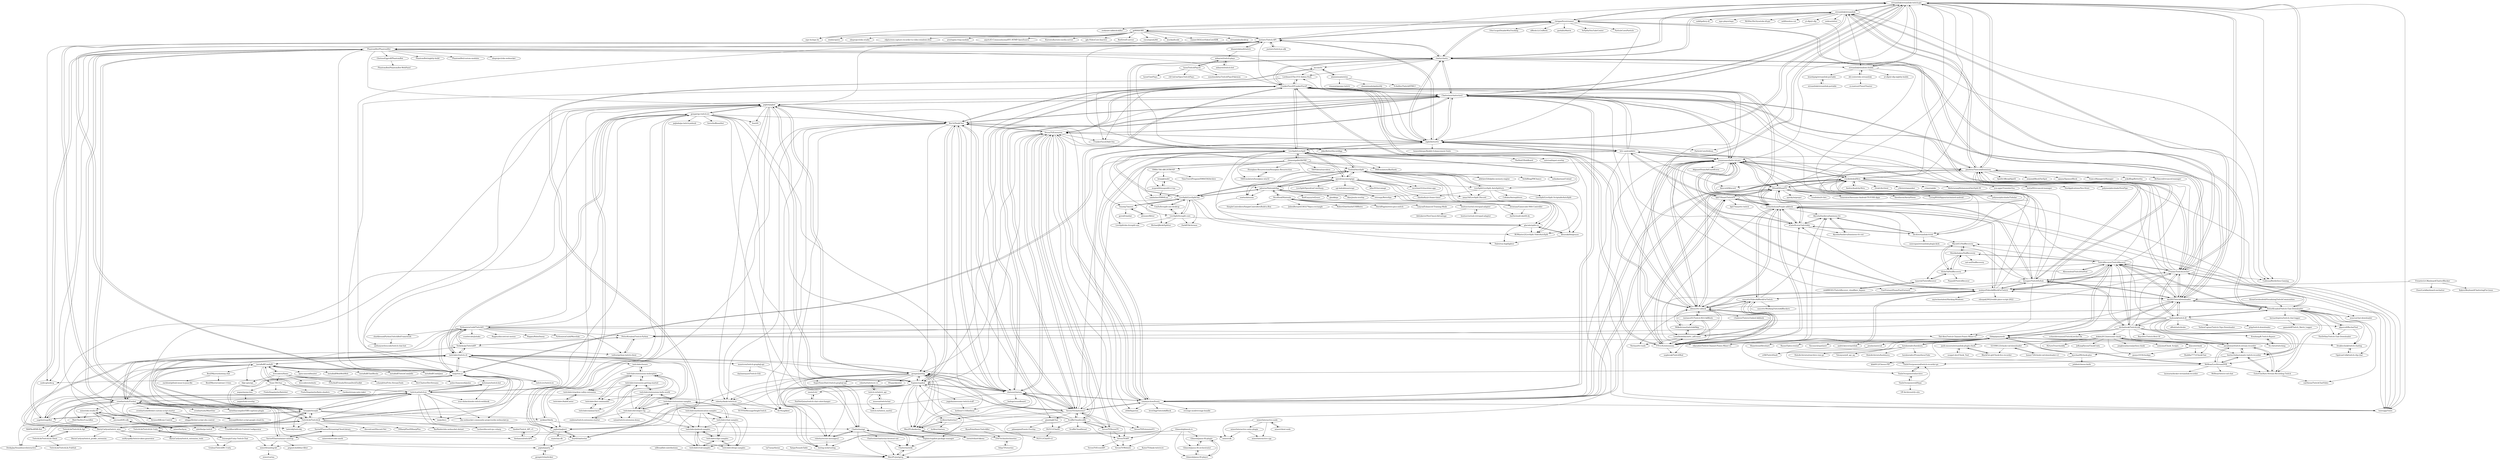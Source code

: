 digraph G {
"streamlink/streamlink-twitch-gui" -> "streamlink/streamlink"
"streamlink/streamlink-twitch-gui" -> "chrippa/livestreamer"
"streamlink/streamlink-twitch-gui" -> "chatty/chatty"
"streamlink/streamlink-twitch-gui" -> "Franiac/TwitchLeecher"
"streamlink/streamlink-twitch-gui" -> "Chatterino/chatterino2"
"streamlink/streamlink-twitch-gui" -> "pixeltris/TwitchAdSolutions"
"streamlink/streamlink-twitch-gui" -> "streamlink/windows-builds"
"streamlink/streamlink-twitch-gui" -> "night/betterttv"
"streamlink/streamlink-twitch-gui" -> "younesaassila/ttv-lol-pro"
"streamlink/streamlink-twitch-gui" -> "crackededed/Xtra"
"streamlink/streamlink-twitch-gui" -> "odensc/ttv-ublock"
"streamlink/streamlink-twitch-gui" -> "Codeusa/Borderless-Gaming" ["e"=1]
"streamlink/streamlink-twitch-gui" -> "twireapp/Twire" ["e"=1]
"streamlink/streamlink-twitch-gui" -> "lay295/TwitchDownloader"
"streamlink/streamlink-twitch-gui" -> "ParticleCore/Iridium" ["e"=1]
"ihabunek/twitch-dl" -> "PetterKraabol/Twitch-Chat-Downloader"
"ihabunek/twitch-dl" -> "lay295/TwitchDownloader"
"ihabunek/twitch-dl" -> "TwitchRecover/TwitchRecover"
"ihabunek/twitch-dl" -> "ancalentari/twitch-stream-recorder"
"ihabunek/twitch-dl" -> "Franiac/TwitchLeecher"
"ihabunek/twitch-dl" -> "Instinctlol/automatic-twitch-recorder"
"ihabunek/twitch-dl" -> "MrBrax/LiveStreamDVR"
"ihabunek/twitch-dl" -> "offish/twitchtube" ["e"=1]
"ihabunek/twitch-dl" -> "TorbenCapiau/Twitch-Clips-Downloader"
"ihabunek/twitch-dl" -> "jdpurcell/RechatTool"
"ihabunek/twitch-dl" -> "PetterKraabol/Twitch-Python"
"ihabunek/twitch-dl" -> "jybp/twitch-downloader"
"ihabunek/twitch-dl" -> "PythonistaGuild/TwitchIO"
"ihabunek/twitch-dl" -> "EnterGin/Auto-Stream-Recording-Twitch"
"ihabunek/twitch-dl" -> "devhotteok/TwitchLink"
"livecoders/Home" -> "csharpfritz/Fritz.StreamTools" ["e"=1]
"livecoders/Home" -> "DevChatter/DevStreams"
"livecoders/Home" -> "pulse-framework/pulse" ["e"=1]
"livecoders/Home" -> "livecoders/website"
"livecoders/Home" -> "Team-TAU/tau"
"livecoders/Home" -> "instafluff/ComfyJS"
"livecoders/Home" -> "FritzAndFriends/StreamDeckToolkit" ["e"=1]
"livecoders/Home" -> "fdgt-apis/api"
"night/betterttv" -> "FrankerFaceZ/FrankerFaceZ"
"night/betterttv" -> "Chatterino/chatterino2"
"night/betterttv" -> "SevenTV/Extension"
"night/betterttv" -> "chatty/chatty"
"night/betterttv" -> "odensc/ttv-ublock"
"night/betterttv" -> "streamlink/streamlink-twitch-gui"
"night/betterttv" -> "Lordmau5/The-FFZ-Addon-Pack"
"night/betterttv" -> "honestbleeps/Reddit-Enhancement-Suite" ["e"=1]
"night/betterttv" -> "tmijs/tmi.js"
"night/betterttv" -> "Jiiks/BetterDiscordApp" ["e"=1]
"night/betterttv" -> "justintv/Twitch-API"
"night/betterttv" -> "bttv-android/bttv"
"night/betterttv" -> "ParticleCore/Iridium" ["e"=1]
"night/betterttv" -> "younesaassila/ttv-lol-pro"
"night/betterttv" -> "LiveSplit/LiveSplit"
"TwitchLib/TwitchLib.Unity" -> "lexonegit/Unity-Twitch-Chat"
"TwitchLib/TwitchLib.Unity" -> "Grahnz/TwitchIRC-Unity"
"TwitchLib/TwitchLib.Unity" -> "TwitchLib/TwitchLib"
"fgl27/SmartTwitchTV" -> "S0und/S0undTV"
"fgl27/SmartTwitchTV" -> "fgl27/smarttv-twitch" ["e"=1]
"fgl27/SmartTwitchTV" -> "crackededed/Xtra"
"fgl27/SmartTwitchTV" -> "twireapp/Twire" ["e"=1]
"fgl27/SmartTwitchTV" -> "TTV-LOL/extensions"
"fgl27/SmartTwitchTV" -> "zGato/ScrewTwitchAds"
"fgl27/SmartTwitchTV" -> "tommyxchow/frosty"
"fgl27/SmartTwitchTV" -> "arthurbolsoni/Purple-adblock"
"fgl27/SmartTwitchTV" -> "younesaassila/ttv-lol-pro"
"fgl27/SmartTwitchTV" -> "bttv-android/bttv"
"nicklaw5/helix" -> "gempir/go-twitch-irc"
"nicklaw5/helix" -> "adeithe/go-twitch"
"nicklaw5/helix" -> "pajbot/pajbot2"
"nicklaw5/helix" -> "Chatterino/api"
"flex3r/DankChat" -> "Supinic/supibot"
"flex3r/DankChat" -> "chatsen/chatsen"
"flex3r/DankChat" -> "Mm2PL/dankerino"
"flex3r/DankChat" -> "Chatterino/chatterino2"
"flex3r/DankChat" -> "pajbot/pajbot2"
"flex3r/DankChat" -> "robotty/dank-twitch-irc"
"flex3r/DankChat" -> "KUNszg/kbot"
"flex3r/DankChat" -> "SevenTV/chatterino7"
"flex3r/DankChat" -> "gempir/justlog"
"flex3r/DankChat" -> "robotty/recent-messages2"
"flex3r/DankChat" -> "pajbot/pajbot"
"flex3r/DankChat" -> "SevenTV/Extension"
"flex3r/DankChat" -> "FrankerFaceZ/FrankerFaceZ"
"flex3r/DankChat" -> "giambaJ/jChat"
"flex3r/DankChat" -> "Chatterino/api"
"museun/twitchchat" -> "twitch-rs/twitch_api"
"museun/twitchchat" -> "twitch-rs/twitch_oauth2"
"PythonistaGuild/TwitchIO" -> "Teekeks/pyTwitchAPI"
"PythonistaGuild/TwitchIO" -> "tsifrer/python-twitch-client"
"PythonistaGuild/TwitchIO" -> "Rapptz/RoboDanny" ["e"=1]
"PythonistaGuild/TwitchIO" -> "tmijs/tmi.js"
"PythonistaGuild/TwitchIO" -> "PythonistaGuild/Wavelink" ["e"=1]
"PythonistaGuild/TwitchIO" -> "twitchdev/twitch-cli"
"PythonistaGuild/TwitchIO" -> "PetterKraabol/Twitch-Python"
"PythonistaGuild/TwitchIO" -> "sharkbound/PythonTwitchBotFramework"
"PythonistaGuild/TwitchIO" -> "scarletcafe/jishaku" ["e"=1]
"PythonistaGuild/TwitchIO" -> "pajbot/pajbot"
"PythonistaGuild/TwitchIO" -> "gempir/go-twitch-irc"
"PythonistaGuild/TwitchIO" -> "Rapptz/discord-ext-menus" ["e"=1]
"PythonistaGuild/TwitchIO" -> "crowbartools/Firebot"
"PythonistaGuild/TwitchIO" -> "twitch4j/twitch4j" ["e"=1]
"PythonistaGuild/TwitchIO" -> "Tkd-Alex/Twitch-Channel-Points-Miner-v2" ["e"=1]
"PetterKraabol/Twitch-Python" -> "PetterKraabol/Twitch-Chat-Downloader"
"PetterKraabol/Twitch-Python" -> "tsifrer/python-twitch-client"
"PetterKraabol/Twitch-Python" -> "Teekeks/pyTwitchAPI"
"PetterKraabol/Twitch-Python" -> "freaktechnik/twitch-chatlog"
"twitchdev/extensions-hello-world" -> "twitchdev/extension-getting-started"
"twitchdev/extensions-hello-world" -> "twitchdev/developer-rig"
"twitchdev/extensions-hello-world" -> "twitchdev/bot-commander"
"twitchdev/extensions-hello-world" -> "twitchdev/extensions-boilerplate"
"twitchdev/extensions-hello-world" -> "xzion/twitch-extension-demo"
"twitchdev/extensions-hello-world" -> "twitchdev/extensions-samples"
"twitch-js/twitch-js" -> "tmijs/tmi.js"
"twitch-js/twitch-js" -> "twurple/twurple"
"twitch-js/twitch-js" -> "kritzware/twitch-bot"
"twitch-js/twitch-js" -> "Kruiser8/Kruiz-Control"
"twitch-js/twitch-js" -> "tmijs/docs"
"twitch-js/twitch-js" -> "twitchdev/twitch-cli"
"twitch-js/twitch-js" -> "crowbartools/Firebot"
"twitch-js/twitch-js" -> "sogebot/sogeBot"
"twitch-js/twitch-js" -> "BarryCarlyon/twitch_misc"
"twitch-js/twitch-js" -> "thehamsti/twitchPS"
"twitch-js/twitch-js" -> "true-dubach/node-twitch-webhook"
"twitch-js/twitch-js" -> "obs-websocket-community-projects/obs-websocket-js" ["e"=1]
"twitch-js/twitch-js" -> "instafluff/ComfyJS"
"twitch-js/twitch-js" -> "thedist/Twitch_API_v5"
"twitch-js/twitch-js" -> "robotty/dank-twitch-irc"
"instafluff/ComfyJS" -> "tmijs/tmi.js"
"instafluff/ComfyJS" -> "twurple/twurple"
"instafluff/ComfyJS" -> "Team-TAU/tau"
"instafluff/ComfyJS" -> "twitchdev/twitch-cli"
"instafluff/ComfyJS" -> "twitch-js/twitch-js"
"instafluff/ComfyJS" -> "BenDMyers/showmy.chat"
"instafluff/ComfyJS" -> "open-sauced/beybot" ["e"=1]
"instafluff/ComfyJS" -> "BarryCarlyon/twitch_misc"
"instafluff/ComfyJS" -> "crowbartools/Firebot"
"instafluff/ComfyJS" -> "Kruiser8/Kruiz-Control"
"instafluff/ComfyJS" -> "instafluff/WebWebWeb" ["e"=1]
"instafluff/ComfyJS" -> "instafluff/ChatBlocks"
"instafluff/ComfyJS" -> "instafluff/TwitchComfyKit"
"instafluff/ComfyJS" -> "instafluff/ComfyJazz"
"instafluff/ComfyJS" -> "livecoders/Home"
"Toufool/AutoSplit" -> "ROMaster2/LiveSplit.VideoAutoSplit"
"Toufool/AutoSplit" -> "speedruncomorg/api"
"Toufool/AutoSplit" -> "retrospy/RetroSpy"
"Toufool/AutoSplit" -> "milankarman/Unload"
"Toufool/AutoSplit" -> "LiveSplit/LiveSplit"
"Toufool/AutoSplit" -> "jaburns/NintendoSpy"
"Toufool/AutoSplit" -> "LiveSplit/LiveSplit.AutoSplitters"
"Toufool/AutoSplit" -> "racetimeGG/racetime-app"
"Toufool/AutoSplit" -> "glacials/splits-io"
"Toufool/AutoSplit" -> "zzattack/munia"
"Toufool/AutoSplit" -> "LiveSplit/LiveSplitOne"
"Toufool/AutoSplit" -> "kbuzsaki/bingosync"
"Toufool/AutoSplit" -> "amyy54/LiveSplit.Discord"
"Toufool/AutoSplit" -> "aldelaro5/dolphin-memory-engine" ["e"=1]
"Toufool/AutoSplit" -> "SethBling/PBChance"
"sharkbound/PythonTwitchBotFramework" -> "anthonywritescode/twitch-chat-bot"
"Chatterino/chatterino-browser-ext" -> "Chatterino/wiki"
"Chatterino/chatterino-browser-ext" -> "Mm2PL/justgrep"
"instance01/Twitch-HLS-AdBlock" -> "LeonHeidelbach/ttv_adEraser"
"instance01/Twitch-HLS-AdBlock" -> "odensc/ttv-ublock"
"instance01/Twitch-HLS-AdBlock" -> "TTV-LOL/extensions"
"instance01/Twitch-HLS-AdBlock" -> "Wilkolicious/twitchAdSkip"
"twitchdev/extension-getting-started" -> "twitchdev/stardew-valley-extension"
"twitchdev/extension-getting-started" -> "twitchdev/extensions-hello-world"
"twitchdev/extension-getting-started" -> "twitchdev/extensions-boilerplate"
"twitchdev/extension-getting-started" -> "twitchdev/bot-commander"
"twitchdev/extension-getting-started" -> "twitchdev/animal-facts"
"glacials/splits-io" -> "ROMaster2/LiveSplit.VideoAutoSplit"
"glacials/splits-io" -> "kbuzsaki/bingosync"
"glacials/splits-io" -> "Dalet/run-highlighter"
"hzoo/TwitchPlaysX" -> "aidanrwt/twitch-plays"
"hzoo/TwitchPlaysX" -> "sunshinekitty/TwitchPlaysPokemon"
"hzoo/TwitchPlaysX" -> "hzoo/ChatPlays"
"hzoo/TwitchPlaysX" -> "c4r1sk1m/OpenTwitchPlays"
"TwitchLib/TwitchLib.Api" -> "TwitchLib/TwitchLib.Client"
"TwitchLib/TwitchLib.Client" -> "TwitchLib/TwitchLib.Api"
"TwitchLib/TwitchLib.Client" -> "TwitchLib/TwitchLib.PubSub"
"brownan/Gamecube-N64-Controller" -> "NicoHood/Nintendo"
"brownan/Gamecube-N64-Controller" -> "darthcloud/cube64-dx"
"retrospy/RetroSpy" -> "jaburns/NintendoSpy"
"aidanrwt/twitch-plays" -> "hzoo/TwitchPlaysX"
"aidanrwt/twitch-plays" -> "aidanrwt/twitch-bot"
"CryZe/livesplit-one-desktop" -> "LiveSplit/LiveSplitOne"
"CryZe/livesplit-one-desktop" -> "LiveSplit/livesplit-core"
"alexozer/flitter" -> "3snowp7im/urn"
"aidanrwt/twitch-bot" -> "aidanrwt/twitch-plays"
"robotty/dank-twitch-irc" -> "KUNszg/kbot"
"robotty/dank-twitch-irc" -> "TETYYS/MessageHeightTwitch"
"embiem/twitch-extension-starter" -> "twitchdev/extensions-boilerplate"
"twitchdev/animal-facts" -> "twitchdev/bot-commander"
"twitchdev/bot-commander" -> "twitchdev/animal-facts"
"twitchdev/bot-commander" -> "twitchdev/extensions-boilerplate"
"twitchdev/developer-rig" -> "twitchdev/extensions-hello-world"
"twitchdev/developer-rig" -> "twitchdev/extensions-samples"
"twitchdev/developer-rig" -> "embiem/twitch-extension-starter"
"twitchdev/developer-rig" -> "twitchdev/extensions-boilerplate"
"twitchdev/developer-rig" -> "twitchdev/extension-getting-started"
"twitchdev/developer-rig" -> "twitchdev/twitch-cli"
"twitchdev/developer-rig" -> "twitchdev/pubsub-samples"
"twitchdev/developer-rig" -> "xzion/twitch-extension-demo"
"twitchdev/developer-rig" -> "twitchdev/chat-samples"
"branpk/wafel" -> "mupen64/mupen64-rr-lua"
"branpk/wafel" -> "mkdasher/SM64Lua"
"Chatterino/api" -> "Chatterino/wiki"
"Chatterino/api" -> "Supinic/supibot-package-manager"
"Chatterino/api" -> "robotty/recent-messages2"
"Chatterino/api" -> "Mm2PL/justgrep"
"Chatterino/api" -> "Chatterino/chatterino-browser-ext"
"OgulcanCelik/twitch-clip-chat" -> "freaktechnik/twitch-chatlog"
"twitchdev/extensions-samples" -> "twitchdev/developer-rig"
"twitchdev/extensions-samples" -> "twitchdev/pubsub-samples"
"twitchdev/extensions-samples" -> "twitchdev/chat-samples"
"twitchdev/extensions-samples" -> "twitchdev/authentication-samples"
"twitchdev/extensions-samples" -> "twitchdev/extensions-hello-world"
"twitchdev/extensions-boilerplate" -> "twitchdev/bot-commander"
"twitchdev/extensions-boilerplate" -> "twitchdev/stardew-valley-extension"
"twitchdev/extensions-boilerplate" -> "embiem/twitch-extension-starter"
"twitchdev/extensions-boilerplate" -> "twitchdev/extension-getting-started"
"twitchdev/extensions-boilerplate" -> "twitchdev/issues"
"mauricew/twitch-graphql-api" -> "daylamtayari/Twitch-GQL"
"mauricew/twitch-graphql-api" -> "SuperSonicHub1/twitch-graphql-api"
"twitchdev/stardew-valley-extension" -> "twitchdev/AskACaster"
"twitchdev/AskACaster" -> "twitchdev/stardew-valley-extension"
"chrippa/livestreamer" -> "streamlink/streamlink-twitch-gui"
"chrippa/livestreamer" -> "streamlink/streamlink"
"chrippa/livestreamer" -> "chatty/chatty"
"chrippa/livestreamer" -> "justintv/Twitch-API"
"chrippa/livestreamer" -> "10se1ucgo/DisableWinTracking" ["e"=1]
"chrippa/livestreamer" -> "uBlock-LLC/uBlock" ["e"=1]
"chrippa/livestreamer" -> "gorhill/uMatrix" ["e"=1]
"chrippa/livestreamer" -> "YePpHa/YouTubeCenter" ["e"=1]
"chrippa/livestreamer" -> "night/betterttv"
"chrippa/livestreamer" -> "ParticleCore/Particle" ["e"=1]
"chrippa/livestreamer" -> "Franiac/TwitchLeecher"
"chrippa/livestreamer" -> "reek/anti-adblock-killer" ["e"=1]
"chrippa/livestreamer" -> "jp9000/OBS"
"chrippa/livestreamer" -> "Codeusa/Borderless-Gaming" ["e"=1]
"chrippa/livestreamer" -> "mpc-hc/mpc-hc" ["e"=1]
"Glimesh/glimesh.tv" -> "Glimesh/janus-ftl-plugin"
"Glimesh/glimesh.tv" -> "Glimesh/janus-ftl-orchestrator"
"Glimesh/glimesh.tv" -> "Glimesh/janus-ftl-player"
"Glimesh/glimesh.tv" -> "mixer/branding-kit"
"Glimesh/glimesh.tv" -> "SaviorXTanren/mixer-mixitup"
"lay295/TwitchDownloader" -> "Franiac/TwitchLeecher"
"lay295/TwitchDownloader" -> "TwitchRecover/TwitchRecover"
"lay295/TwitchDownloader" -> "Chatterino/chatterino2"
"lay295/TwitchDownloader" -> "PetterKraabol/Twitch-Chat-Downloader"
"lay295/TwitchDownloader" -> "besuper/TwitchNoSub"
"lay295/TwitchDownloader" -> "pixeltris/TwitchAdSolutions"
"lay295/TwitchDownloader" -> "devhotteok/TwitchLink"
"lay295/TwitchDownloader" -> "younesaassila/ttv-lol-pro"
"lay295/TwitchDownloader" -> "streamlink/streamlink"
"lay295/TwitchDownloader" -> "muleyo/VideoAdBlockForTwitch"
"lay295/TwitchDownloader" -> "streamlink/streamlink-twitch-gui"
"lay295/TwitchDownloader" -> "ihabunek/twitch-dl"
"lay295/TwitchDownloader" -> "Tkd-Alex/Twitch-Channel-Points-Miner-v2" ["e"=1]
"lay295/TwitchDownloader" -> "Zibbp/ganymede"
"lay295/TwitchDownloader" -> "xenova/chat-downloader" ["e"=1]
"LiveSplit/LiveSplit" -> "LiveSplit/LiveSplit.AutoSplitters"
"LiveSplit/LiveSplit" -> "LiveSplit/LiveSplitOne"
"LiveSplit/LiveSplit" -> "Toufool/AutoSplit"
"LiveSplit/LiveSplit" -> "speedruncomorg/api"
"LiveSplit/LiveSplit" -> "LiveSplit/livesplit-core"
"LiveSplit/LiveSplit" -> "glacials/splits-io"
"LiveSplit/LiveSplit" -> "FrankerFaceZ/FrankerFaceZ"
"LiveSplit/LiveSplit" -> "TASEmulators/BizHawk" ["e"=1]
"LiveSplit/LiveSplit" -> "jaburns/NintendoSpy"
"LiveSplit/LiveSplit" -> "ThoNohT/NohBoard" ["e"=1]
"LiveSplit/LiveSplit" -> "chatty/chatty"
"LiveSplit/LiveSplit" -> "night/betterttv"
"LiveSplit/LiveSplit" -> "clementgallet/libTAS"
"LiveSplit/LiveSplit" -> "3snowp7im/urn"
"LiveSplit/LiveSplit" -> "univrsal/input-overlay" ["e"=1]
"FreneticLLC/KeyboardChatterBlocker" -> "finkrer/KeyboardChatteringFix-Linux"
"FreneticLLC/KeyboardChatterBlocker" -> "ZoserLock/keyboard-unchatter"
"FreneticLLC/KeyboardChatterBlocker" -> "muleyo/VideoAdBlockForTwitch"
"justintv/twitch-js-sdk" -> "justintv/Twitch-API"
"EnterGin/Auto-Stream-Recording-Twitch" -> "Instinctlol/automatic-twitch-recorder"
"EnterGin/Auto-Stream-Recording-Twitch" -> "ancalentari/twitch-stream-recorder"
"EnterGin/Auto-Stream-Recording-Twitch" -> "cairthenn/TwitchChatVideo"
"MrBrax/LiveStreamDVR" -> "Zibbp/ganymede"
"MrBrax/LiveStreamDVR" -> "Instinctlol/automatic-twitch-recorder"
"MrBrax/LiveStreamDVR" -> "ancalentari/twitch-stream-recorder"
"MrBrax/LiveStreamDVR" -> "EnterGin/Auto-Stream-Recording-Twitch"
"MrBrax/LiveStreamDVR" -> "lauwarm/docker-streamlink-recorder"
"MrBrax/LiveStreamDVR" -> "MrBrax/twitch-vod-chat"
"MrBrax/LiveStreamDVR" -> "gempir/justlog"
"Kruiser8/Kruiz-Control" -> "CrashKoeck/Kruiz-Control-Configurator"
"dd-center/obs-streamlink" -> "cn-matsuri/TweetToaster" ["e"=1]
"dd-center/obs-streamlink" -> "streamlink/windows-builds"
"NicoHood/Nintendo" -> "brownan/Gamecube-N64-Controller"
"NicoHood/Nintendo" -> "SimpleControllers/SimpleControllersBuild-a-Box"
"NicoHood/Nintendo" -> "JulienBernard3383279/pico-rectangle" ["e"=1]
"NicoHood/Nintendo" -> "RobertDaleSmith/USBRetro" ["e"=1]
"NicoHood/Nintendo" -> "jaburns/NintendoSpy"
"NicoHood/Nintendo" -> "DavidPagels/retro-pico-switch" ["e"=1]
"NicoHood/Nintendo" -> "darthcloud/cube64-dx"
"NicoHood/Nintendo" -> "Linyoa/Enhanced-Training-Mode"
"NicoHood/Nintendo" -> "bootsector/wii-retropad-adapter"
"mupen64/mupen64-rr-lua" -> "branpk/wafel"
"mupen64/mupen64-rr-lua" -> "mkdasher/SM64Lua"
"Teekeks/pyTwitchAPI" -> "PythonistaGuild/TwitchIO"
"Teekeks/pyTwitchAPI" -> "PetterKraabol/Twitch-Python"
"Teekeks/pyTwitchAPI" -> "tsifrer/python-twitch-client"
"Teekeks/pyTwitchAPI" -> "twitchdev/twitch-cli"
"Instinctlol/automatic-twitch-recorder" -> "EnterGin/Auto-Stream-Recording-Twitch"
"Instinctlol/automatic-twitch-recorder" -> "ancalentari/twitch-stream-recorder"
"Instinctlol/automatic-twitch-recorder" -> "MrBrax/LiveStreamDVR"
"Instinctlol/automatic-twitch-recorder" -> "TimIsOverpowered/twitch-recorder-go"
"negue/meme-box" -> "negue/todo-overlay"
"ancalentari/twitch-stream-recorder" -> "Instinctlol/automatic-twitch-recorder"
"ancalentari/twitch-stream-recorder" -> "EnterGin/Auto-Stream-Recording-Twitch"
"ancalentari/twitch-stream-recorder" -> "MrBrax/LiveStreamDVR"
"ancalentari/twitch-stream-recorder" -> "Zibbp/ganymede"
"Supinic/supibot" -> "flex3r/DankChat"
"Supinic/supibot" -> "gempir/justlog"
"Supinic/supibot" -> "robotty/dank-twitch-irc"
"Supinic/supibot" -> "KUNszg/kbot"
"Supinic/supibot" -> "Mm2PL/dankerino"
"Supinic/supibot" -> "Supinic/supibot-package-manager"
"Supinic/supibot" -> "robotty/recent-messages2"
"Supinic/supibot" -> "pajbot/pajbot2"
"Supinic/supibot" -> "boring-nick/rustlog"
"Supinic/supibot" -> "zneix/tcb2"
"Supinic/supibot" -> "pajbot/pajbot"
"Supinic/supibot" -> "chatsen/chatsen"
"Supinic/supibot" -> "jupjohn/awesome-twitch-stuff"
"Supinic/supibot" -> "itzAlex/chatterino7"
"Mm2PL/dankerino" -> "zneix/trihard-kkona"
"Mm2PL/dankerino" -> "itzAlex/chatterino7"
"Mm2PL/dankerino" -> "2547techno/technorino"
"twitchdev/issues" -> "twitchdev/stardew-valley-extension"
"twitchdev/issues" -> "twitchdev/extensions-boilerplate"
"horahoradev/horahora" -> "horahoradev/PrometheusTube"
"horahoradev/horahora" -> "Zibbp/ganymede"
"horahoradev/horahora" -> "HoloArchivists/ytarchive-raw-go" ["e"=1]
"horahoradev/horahora" -> "Totonyus/ydl_api_ng"
"horahoradev/horahora" -> "HoloArchivists/hoshinova" ["e"=1]
"LiveSplit/LiveSplit.AutoSplitters" -> "LiveSplit/LiveSplit"
"LiveSplit/LiveSplit.AutoSplitters" -> "slashinfty/yt-frame-timer"
"LiveSplit/LiveSplit.AutoSplitters" -> "amyy54/LiveSplit.Discord"
"LiveSplit/LiveSplit.AutoSplitters" -> "LiveSplit/LiveSplit.ScriptableAutoSplit"
"LiveSplit/LiveSplit.AutoSplitters" -> "Coltaho/Autosplitters"
"LiveSplit/LiveSplit.AutoSplitters" -> "Toufool/AutoSplit"
"LiveSplit/LiveSplit.AutoSplitters" -> "ROMaster2/LiveSplit.VideoAutoSplit"
"robotty/recent-messages2" -> "Chatterino/api"
"robotty/recent-messages2" -> "boring-nick/rustlog"
"robotty/twitch-irc-rs" -> "twitch-rs/twitch_api"
"badoge/soundboard" -> "hotbear1110/botbear"
"BarryCarlyon/twitch_misc" -> "twurple/twurple"
"BarryCarlyon/twitch_misc" -> "twitchdev/twitch-cli"
"BarryCarlyon/twitch_misc" -> "swiftyspiffy/twitch-token-generator"
"BarryCarlyon/twitch_misc" -> "BarryCarlyon/twitch_extension_tools"
"BarryCarlyon/twitch_misc" -> "BarryCarlyon/twitch_profile_extension"
"BarryCarlyon/twitch_misc" -> "thehamsti/twitchPS"
"twitch-rs/twitch_api" -> "robotty/twitch-irc-rs"
"twitch-rs/twitch_api" -> "museun/twitchchat"
"twitch-rs/twitch_api" -> "twitch-rs/twitch_oauth2"
"bernardopires/twitch-chat-logger" -> "gamedeff/Twitch_Batch_Logger"
"lexonegit/Unity-Twitch-Chat" -> "TwitchLib/TwitchLib.Unity"
"lexonegit/Unity-Twitch-Chat" -> "Grahnz/TwitchIRC-Unity"
"Hourglass-Resurrection/Hourglass-Resurrection" -> "TASEmulators/hourglass-win32"
"zneix/trihard-kkona" -> "Mm2PL/dankerino"
"KararTY/dank-twitch-irc" -> "Mm2PL/justgrep"
"Chatterino/wiki" -> "Mm2PL/justgrep"
"Supinic/supibot-package-manager" -> "Chatterino/wiki"
"Supinic/supibot-package-manager" -> "Mm2PL/justgrep"
"Supinic/supibot-package-manager" -> "Chatterino/api"
"bootsector/usb-retropad-adapter" -> "bootsector/wii-retropad-adapter"
"Glimesh/janus-ftl-plugin" -> "Glimesh/janus-ftl-orchestrator"
"Glimesh/janus-ftl-plugin" -> "Glimesh/janus-ftl-player"
"Glimesh/janus-ftl-player" -> "Glimesh/janus-ftl-orchestrator"
"Glimesh/janus-ftl-player" -> "Glimesh/janus-ftl-plugin"
"bootsector/wii-retropad-adapter" -> "bootsector/usb-retropad-adapter"
"bootsector/wii-retropad-adapter" -> "bbtinkerer/NesClassicAdvantage"
"AndreyAsadchy/Xtra" -> "crackededed/Xtra"
"TwitchRecover/TwitchRecover" -> "lay295/TwitchDownloader"
"TwitchRecover/TwitchRecover" -> "besuper/TwitchNoSub"
"TwitchRecover/TwitchRecover" -> "Shishkebaboo/VodRecovery"
"TwitchRecover/TwitchRecover" -> "Franiac/TwitchLeecher"
"TwitchRecover/TwitchRecover" -> "Alissonsleal/TwitchSubVod"
"TwitchRecover/TwitchRecover" -> "devhotteok/TwitchLink"
"TwitchRecover/TwitchRecover" -> "ItIckeYd/VodRecovery"
"TwitchRecover/TwitchRecover" -> "MacielG1/VodRecovery"
"TwitchRecover/TwitchRecover" -> "pixeltris/TwitchAdSolutions"
"TwitchRecover/TwitchRecover" -> "Chatterino/chatterino2"
"TwitchRecover/TwitchRecover" -> "muleyo/VideoAdBlockForTwitch"
"TwitchRecover/TwitchRecover" -> "PetterKraabol/Twitch-Chat-Downloader"
"TwitchRecover/TwitchRecover" -> "younesaassila/ttv-lol-pro"
"TwitchRecover/TwitchRecover" -> "Zibbp/ganymede"
"TwitchRecover/TwitchRecover" -> "MrBrax/LiveStreamDVR"
"S0und/S0undTV" -> "fgl27/SmartTwitchTV"
"S0und/S0undTV" -> "crackededed/Xtra"
"S0und/S0undTV" -> "zGato/ScrewTwitchAds"
"S0und/S0undTV" -> "younesaassila/ttv-lol-pro"
"S0und/S0undTV" -> "twireapp/Twire" ["e"=1]
"S0und/S0undTV" -> "spocky/miproja1" ["e"=1]
"S0und/S0undTV" -> "truefedex/tv-bro" ["e"=1]
"S0und/S0undTV" -> "arthurbolsoni/Purple-adblock"
"S0und/S0undTV" -> "2bc4/streamlink-ttvlol"
"S0und/S0undTV" -> "tommyxchow/frosty"
"S0und/S0undTV" -> "Generator/Awesome-Android-TV-FOSS-Apps" ["e"=1]
"S0und/S0undTV" -> "theothernt/AerialViews" ["e"=1]
"S0und/S0undTV" -> "polymorphicshade/Tubular" ["e"=1]
"S0und/S0undTV" -> "streamlink/streamlink-twitch-gui"
"S0und/S0undTV" -> "LivingWithHippos/unchained-android" ["e"=1]
"odensc/ttv-ublock" -> "Wilkolicious/twitchAdSkip"
"odensc/ttv-ublock" -> "LeonHeidelbach/ttv_adEraser"
"odensc/ttv-ublock" -> "saucettv/VideoAdBlockForTwitch"
"odensc/ttv-ublock" -> "pixeltris/TwitchAdSolutions"
"odensc/ttv-ublock" -> "younesaassila/ttv-lol-pro"
"odensc/ttv-ublock" -> "muleyo/VideoAdBlockForTwitch"
"odensc/ttv-ublock" -> "TTV-LOL/extensions"
"odensc/ttv-ublock" -> "FrankerFaceZ/FrankerFaceZ"
"odensc/ttv-ublock" -> "instance01/Twitch-HLS-AdBlock"
"odensc/ttv-ublock" -> "arthurbolsoni/Purple-adblock"
"odensc/ttv-ublock" -> "night/betterttv"
"odensc/ttv-ublock" -> "nopbreak/TwitchMod"
"odensc/ttv-ublock" -> "streamlink/streamlink-twitch-gui"
"odensc/ttv-ublock" -> "Chatterino/chatterino2"
"odensc/ttv-ublock" -> "r3nderer/Twitch-Embed-Adblock"
"speedruncomorg/api" -> "blha303/srcomapi"
"speedruncomorg/api" -> "Toufool/AutoSplit"
"speedruncomorg/api" -> "glacials/splits-io"
"speedruncomorg/api" -> "kbuzsaki/bingosync"
"speedruncomorg/api" -> "LiveSplit/SpeedrunComSharp"
"speedruncomorg/api" -> "LiveSplit/LiveSplit"
"speedruncomorg/api" -> "jaburns/NintendoSpy"
"speedruncomorg/api" -> "LiveSplit/LiveSplit.AutoSplitters"
"speedruncomorg/api" -> "ROMaster2/LiveSplit.VideoAutoSplit"
"speedruncomorg/api" -> "racetimeGG/racetime-app"
"speedruncomorg/api" -> "slashinfty/yt-frame-timer"
"speedruncomorg/api" -> "LiveSplit/LiveSplitOne"
"speedruncomorg/api" -> "amyy54/LiveSplit.Discord"
"speedruncomorg/api" -> "sgt-kabukiman/srapi"
"speedruncomorg/api" -> "zzattack/munia"
"bttv-android/bttv" -> "twireapp/Twire" ["e"=1]
"bttv-android/bttv" -> "tommyxchow/frosty"
"bttv-android/bttv" -> "crackededed/Xtra"
"bttv-android/bttv" -> "younesaassila/ttv-lol-pro"
"bttv-android/bttv" -> "flex3r/DankChat"
"bttv-android/bttv" -> "SevenTV/chatterino7"
"bttv-android/bttv" -> "fgl27/SmartTwitchTV"
"bttv-android/bttv" -> "Chatterino/chatterino2"
"bttv-android/bttv" -> "night/betterttv"
"bttv-android/bttv" -> "SevenTV/Extension"
"bttv-android/bttv" -> "FrankerFaceZ/FrankerFaceZ"
"bttv-android/bttv" -> "zt64/Hyperion" ["e"=1]
"bttv-android/bttv" -> "Aliucord/Aliucord" ["e"=1]
"bttv-android/bttv" -> "S0und/S0undTV"
"bttv-android/bttv" -> "besuper/TwitchNoSub"
"tommyxchow/frosty" -> "chatsen/chatsen"
"tommyxchow/frosty" -> "crackededed/Xtra"
"tommyxchow/frosty" -> "twireapp/Twire" ["e"=1]
"tommyxchow/frosty" -> "bttv-android/bttv"
"tommyxchow/frosty" -> "SevenTV/chatterino7"
"tommyxchow/frosty" -> "flex3r/DankChat"
"tommyxchow/frosty" -> "fgl27/SmartTwitchTV"
"tommyxchow/frosty" -> "Chatterino/chatterino2"
"tommyxchow/frosty" -> "FrankerFaceZ/FrankerFaceZ"
"tommyxchow/frosty" -> "zt64/Hyperion" ["e"=1]
"tommyxchow/frosty" -> "level3tjg/TwitchAdBlock" ["e"=1]
"tommyxchow/frosty" -> "S0und/S0undTV"
"tommyxchow/frosty" -> "younesaassila/ttv-lol-pro"
"tommyxchow/frosty" -> "SevenTV/Extension"
"tommyxchow/frosty" -> "revenge-mod/revenge-bundle" ["e"=1]
"pixeltris/TwitchAdSolutions" -> "younesaassila/ttv-lol-pro"
"pixeltris/TwitchAdSolutions" -> "muleyo/VideoAdBlockForTwitch"
"pixeltris/TwitchAdSolutions" -> "besuper/TwitchNoSub"
"pixeltris/TwitchAdSolutions" -> "odensc/ttv-ublock"
"pixeltris/TwitchAdSolutions" -> "lay295/TwitchDownloader"
"pixeltris/TwitchAdSolutions" -> "SpotX-Official/SpotX" ["e"=1]
"pixeltris/TwitchAdSolutions" -> "mrpond/BlockTheSpot" ["e"=1]
"pixeltris/TwitchAdSolutions" -> "streamlink/streamlink"
"pixeltris/TwitchAdSolutions" -> "streamlink/streamlink-twitch-gui"
"pixeltris/TwitchAdSolutions" -> "ajayyy/SponsorBlock" ["e"=1]
"pixeltris/TwitchAdSolutions" -> "Team-xManager/xManager" ["e"=1]
"pixeltris/TwitchAdSolutions" -> "crackededed/Xtra"
"pixeltris/TwitchAdSolutions" -> "yokoffing/Betterfox" ["e"=1]
"pixeltris/TwitchAdSolutions" -> "ReVanced/revanced-manager" ["e"=1]
"pixeltris/TwitchAdSolutions" -> "Chatterino/chatterino2"
"Alissonsleal/TwitchSubVod" -> "TwitchRecover/TwitchRecover"
"Alissonsleal/TwitchSubVod" -> "Shishkebaboo/VodRecovery"
"besuper/TwitchNoSub" -> "TwitchRecover/TwitchRecover"
"besuper/TwitchNoSub" -> "pixeltris/TwitchAdSolutions"
"besuper/TwitchNoSub" -> "younesaassila/ttv-lol-pro"
"besuper/TwitchNoSub" -> "lay295/TwitchDownloader"
"besuper/TwitchNoSub" -> "crackededed/Xtra"
"besuper/TwitchNoSub" -> "muleyo/VideoAdBlockForTwitch"
"besuper/TwitchNoSub" -> "devhotteok/TwitchLink"
"besuper/TwitchNoSub" -> "rdavydov/Twitch-Channel-Points-Miner-v2" ["e"=1]
"besuper/TwitchNoSub" -> "Tkd-Alex/Twitch-Channel-Points-Miner-v2" ["e"=1]
"besuper/TwitchNoSub" -> "arthurbolsoni/Purple-adblock"
"besuper/TwitchNoSub" -> "Franiac/TwitchLeecher"
"besuper/TwitchNoSub" -> "S0und/S0undTV"
"besuper/TwitchNoSub" -> "FastForwardTeam/FastForward" ["e"=1]
"besuper/TwitchNoSub" -> "twireapp/Twire" ["e"=1]
"besuper/TwitchNoSub" -> "streamlink/streamlink-twitch-gui"
"tmijs/tmi.js" -> "twurple/twurple"
"tmijs/tmi.js" -> "twitch-js/twitch-js"
"tmijs/tmi.js" -> "twitchdev/twitch-cli"
"tmijs/tmi.js" -> "tmijs/docs"
"tmijs/tmi.js" -> "instafluff/ComfyJS"
"tmijs/tmi.js" -> "obs-websocket-community-projects/obs-websocket-js" ["e"=1]
"tmijs/tmi.js" -> "justintv/Twitch-API"
"tmijs/tmi.js" -> "PythonistaGuild/TwitchIO"
"tmijs/tmi.js" -> "TwitchLib/TwitchLib"
"tmijs/tmi.js" -> "Chatterino/chatterino2"
"tmijs/tmi.js" -> "kritzware/twitch-bot"
"tmijs/tmi.js" -> "nodecg/nodecg" ["e"=1]
"tmijs/tmi.js" -> "night/betterttv"
"tmijs/tmi.js" -> "twitch-irc/twitch-irc"
"tmijs/tmi.js" -> "FrankerFaceZ/FrankerFaceZ"
"SevenTV/Extension" -> "SevenTV/chatterino7"
"SevenTV/Extension" -> "SevenTV/SevenTV"
"SevenTV/Extension" -> "chatsen/chatsen"
"SevenTV/Extension" -> "Chatterino/chatterino2"
"SevenTV/Extension" -> "night/betterttv"
"SevenTV/Extension" -> "SevenTV/Website"
"SevenTV/Extension" -> "FrankerFaceZ/FrankerFaceZ"
"SevenTV/Extension" -> "Supinic/supibot"
"SevenTV/Extension" -> "flex3r/DankChat"
"SevenTV/Extension" -> "SevenTV/ExtensionV3"
"SevenTV/Extension" -> "SevenTV/API"
"SevenTV/Extension" -> "ScuffleCloud/scuffle"
"SevenTV/Extension" -> "gempir/justlog"
"SevenTV/Extension" -> "FrankerFaceZ/Add-Ons"
"SevenTV/Extension" -> "tommyxchow/frosty"
"justintv/Twitch-API" -> "justintv/twitch-js-sdk"
"justintv/Twitch-API" -> "tmijs/tmi.js"
"justintv/Twitch-API" -> "chrippa/livestreamer"
"justintv/Twitch-API" -> "night/betterttv"
"justintv/Twitch-API" -> "chatty/chatty"
"justintv/Twitch-API" -> "TwitchLib/TwitchLib"
"justintv/Twitch-API" -> "PhantomBot/PhantomBot"
"justintv/Twitch-API" -> "nodecg/nodecg" ["e"=1]
"justintv/Twitch-API" -> "bhamrick/multitwitch"
"justintv/Twitch-API" -> "jp9000/OBS"
"justintv/Twitch-API" -> "streamlink/streamlink-twitch-gui"
"justintv/Twitch-API" -> "Jiiks/BetterDiscordApp" ["e"=1]
"justintv/Twitch-API" -> "pajbot/pajbot"
"justintv/Twitch-API" -> "twitch-irc/twitch-irc"
"justintv/Twitch-API" -> "FrankerFaceZ/FrankerFaceZ"
"Wilkolicious/twitchAdSkip" -> "odensc/ttv-ublock"
"Wilkolicious/twitchAdSkip" -> "LeonHeidelbach/ttv_adEraser"
"saucettv/VideoAdBlockForTwitch" -> "LeonHeidelbach/ttv_adEraser"
"saucettv/VideoAdBlockForTwitch" -> "TTV-LOL/extensions"
"saucettv/VideoAdBlockForTwitch" -> "saucettv/WorkingTwitchAdBlockers"
"saucettv/VideoAdBlockForTwitch" -> "odensc/ttv-ublock"
"saucettv/VideoAdBlockForTwitch" -> "arthurbolsoni/Purple-adblock"
"saucettv/VideoAdBlockForTwitch" -> "AlyoshaVasilieva/luminous-ttv"
"saucettv/VideoAdBlockForTwitch" -> "muleyo/VideoAdBlockForTwitch"
"saucettv/VideoAdBlockForTwitch" -> "Nerixyz/ttv-tools"
"alamminsalo/orion" -> "vinszent/gnome-twitch" ["e"=1]
"alamminsalo/orion" -> "mccxiv/tc"
"alamminsalo/orion" -> "alamminsalo/qmlnotify" ["e"=1]
"alamminsalo/orion" -> "EchoDev/TwitchHTML5"
"TimIsOverpowered/archive" -> "TimIsOverpowered/Hype"
"TimIsOverpowered/archive" -> "TimIsOverpowered/twitch-recorder-go"
"chatsen/chatsen" -> "flex3r/DankChat"
"chatsen/chatsen" -> "SevenTV/chatterino7"
"chatsen/chatsen" -> "Mm2PL/dankerino"
"chatsen/chatsen" -> "Supinic/supibot"
"chatsen/chatsen" -> "gempir/justlog"
"chatsen/chatsen" -> "tommyxchow/frosty"
"chatsen/chatsen" -> "SevenTV/Extension"
"chatsen/chatsen" -> "badoge/soundboard"
"chatsen/chatsen" -> "Chatterino/chatterino2"
"chatsen/chatsen" -> "itzAlex/chatterino7"
"chatsen/chatsen" -> "pajbot/pajbot2"
"mixer/client-node" -> "mixer/interactive-node"
"clementgallet/libTAS" -> "Hourglass-Resurrection/Hourglass-Resurrection"
"clementgallet/libTAS" -> "TASVideos/tasvideos"
"clementgallet/libTAS" -> "TASEmulators/BizHawk" ["e"=1]
"clementgallet/libTAS" -> "TASEmulators/hourglass-win32"
"clementgallet/libTAS" -> "SM64-TAS-ABC/STROOP"
"clementgallet/libTAS" -> "LiveSplit/LiveSplit"
"clementgallet/libTAS" -> "CryZe/livesplit-one-desktop"
"clementgallet/libTAS" -> "Toufool/AutoSplit"
"clementgallet/libTAS" -> "speedruncomorg/api"
"Team-TAU/tau" -> "FiniteSingularity/finitebot"
"Team-TAU/tau" -> "FiniteSingularity/finite-shaders"
"Team-TAU/tau" -> "negue/meme-box"
"Team-TAU/tau" -> "clarkio/stream-note-taker"
"3snowp7im/urn" -> "gered/Llanfair"
"3snowp7im/urn" -> "alexozer/flitter"
"3snowp7im/urn" -> "LiveSplit/LiveSplitOne"
"chatty/chatty" -> "Chatterino/chatterino2"
"chatty/chatty" -> "streamlink/streamlink-twitch-gui"
"chatty/chatty" -> "FrankerFaceZ/FrankerFaceZ"
"chatty/chatty" -> "night/betterttv"
"chatty/chatty" -> "mccxiv/tc"
"chatty/chatty" -> "PhantomBot/PhantomBot"
"chatty/chatty" -> "chrippa/livestreamer"
"chatty/chatty" -> "Lordmau5/The-FFZ-Addon-Pack"
"chatty/chatty" -> "streamlink/streamlink"
"chatty/chatty" -> "Franiac/TwitchLeecher"
"chatty/chatty" -> "streamlink/windows-builds"
"chatty/chatty" -> "PetterKraabol/Twitch-Chat-Downloader"
"chatty/chatty" -> "justintv/Twitch-API"
"chatty/chatty" -> "LiveSplit/LiveSplit"
"chatty/chatty" -> "Jiiks/BetterDiscordApp" ["e"=1]
"pajbot/pajbot" -> "pajbot/pajbot2"
"pajbot/pajbot" -> "Supinic/supibot"
"pajbot/pajbot" -> "gempir/justlog"
"pajbot/pajbot" -> "flex3r/DankChat"
"pajbot/pajbot" -> "Chatterino/chatterino2"
"pajbot/pajbot" -> "pajlada/patty"
"pajbot/pajbot" -> "fourtf/chatterino"
"pajbot/pajbot" -> "chatsen/chatsen"
"pajbot/pajbot" -> "boring-nick/rustlog"
"pajbot/pajbot" -> "KUNszg/kbot"
"pajbot/pajbot" -> "robotty/dank-twitch-irc"
"pajbot/pajbot" -> "fourtf/i"
"pajbot/pajbot" -> "gempir/go-twitch-irc"
"pajbot/pajbot" -> "anthonywritescode/twitch-chat-bot"
"BenDMyers/showmy.chat" -> "zachleat/github-issue-to-json-file"
"BenDMyers/showmy.chat" -> "BenDMyers/contrast-11ties"
"SevenTV/chatterino7" -> "SevenTV/Extension"
"SevenTV/chatterino7" -> "Chatterino/chatterino2"
"SevenTV/chatterino7" -> "chatsen/chatsen"
"SevenTV/chatterino7" -> "SevenTV/SevenTV"
"SevenTV/chatterino7" -> "gempir/justlog"
"SevenTV/chatterino7" -> "flex3r/DankChat"
"SevenTV/chatterino7" -> "Supinic/supibot"
"SevenTV/chatterino7" -> "ScuffleCloud/scuffle"
"SevenTV/chatterino7" -> "itzAlex/chatterino7"
"SevenTV/chatterino7" -> "Mm2PL/dankerino"
"SevenTV/chatterino7" -> "tommyxchow/frosty"
"SevenTV/chatterino7" -> "FrankerFaceZ/FrankerFaceZ"
"SevenTV/chatterino7" -> "giambaJ/jChat"
"SevenTV/chatterino7" -> "SevenTV/API"
"SevenTV/chatterino7" -> "younesaassila/ttv-lol-pro"
"TTV-LOL/extensions" -> "arthurbolsoni/Purple-adblock"
"TTV-LOL/extensions" -> "younesaassila/ttv-lol-pro"
"TTV-LOL/extensions" -> "LeonHeidelbach/ttv_adEraser"
"TTV-LOL/extensions" -> "saucettv/VideoAdBlockForTwitch"
"TTV-LOL/extensions" -> "FrankerFaceZ/FrankerFaceZ"
"TTV-LOL/extensions" -> "odensc/ttv-ublock"
"TTV-LOL/extensions" -> "muleyo/VideoAdBlockForTwitch"
"TTV-LOL/extensions" -> "nopbreak/TwitchMod"
"TTV-LOL/extensions" -> "fgl27/SmartTwitchTV"
"TTV-LOL/extensions" -> "AlyoshaVasilieva/luminous-ttv"
"TTV-LOL/extensions" -> "zGato/ScrewTwitchAds"
"arthurbolsoni/Purple-adblock" -> "TTV-LOL/extensions"
"arthurbolsoni/Purple-adblock" -> "younesaassila/ttv-lol-pro"
"arthurbolsoni/Purple-adblock" -> "muleyo/VideoAdBlockForTwitch"
"arthurbolsoni/Purple-adblock" -> "saucettv/VideoAdBlockForTwitch"
"arthurbolsoni/Purple-adblock" -> "zGato/ScrewTwitchAds"
"arthurbolsoni/Purple-adblock" -> "crackededed/Xtra"
"arthurbolsoni/Purple-adblock" -> "odensc/ttv-ublock"
"arthurbolsoni/Purple-adblock" -> "2bc4/streamlink-ttvlol"
"arthurbolsoni/Purple-adblock" -> "AlyoshaVasilieva/luminous-ttv"
"arthurbolsoni/Purple-adblock" -> "pixeltris/TwitchAdSolutions"
"arthurbolsoni/Purple-adblock" -> "S0und/S0undTV"
"arthurbolsoni/Purple-adblock" -> "fgl27/SmartTwitchTV"
"arthurbolsoni/Purple-adblock" -> "FrankerFaceZ/FrankerFaceZ"
"arthurbolsoni/Purple-adblock" -> "LeonHeidelbach/ttv_adEraser"
"arthurbolsoni/Purple-adblock" -> "twireapp/Twire" ["e"=1]
"devhotteok/TwitchLink" -> "TwitchRecover/TwitchRecover"
"devhotteok/TwitchLink" -> "lay295/TwitchDownloader"
"devhotteok/TwitchLink" -> "MacielG1/VodRecovery"
"devhotteok/TwitchLink" -> "schneidermanuel/TwitchLeecher-Dx"
"devhotteok/TwitchLink" -> "besuper/TwitchNoSub"
"devhotteok/TwitchLink" -> "ancalentari/twitch-stream-recorder"
"devhotteok/TwitchLink" -> "Instinctlol/automatic-twitch-recorder"
"devhotteok/TwitchLink" -> "Zibbp/ganymede"
"devhotteok/TwitchLink" -> "Franiac/TwitchLeecher"
"devhotteok/TwitchLink" -> "dokdo2013/awesome-chzzk"
"devhotteok/TwitchLink" -> "So-chiru/twitching"
"devhotteok/TwitchLink" -> "Kwabang/K-Twitch-Bypass"
"devhotteok/TwitchLink" -> "BayoDev/Twitch-Best-Of" ["e"=1]
"TASEmulators/hourglass-win32" -> "Hourglass-Resurrection/Hourglass-Resurrection"
"twitchdev/twitch-cli" -> "twurple/twurple"
"twitchdev/twitch-cli" -> "BarryCarlyon/twitch_misc"
"twitchdev/twitch-cli" -> "twitchdev/issues"
"twitchdev/twitch-cli" -> "tmijs/tmi.js"
"twitchdev/twitch-cli" -> "fdgt-apis/api"
"twitchdev/twitch-cli" -> "instafluff/ComfyJS"
"twitchdev/twitch-cli" -> "twitch-js/twitch-js"
"twitchdev/twitch-cli" -> "Teekeks/pyTwitchAPI"
"twitchdev/twitch-cli" -> "twitchdev/developer-rig"
"twitchdev/twitch-cli" -> "gempir/justlog"
"twitchdev/twitch-cli" -> "PythonistaGuild/TwitchIO"
"twitchdev/twitch-cli" -> "crowbartools/Firebot"
"twitchdev/twitch-cli" -> "gempir/go-twitch-irc"
"twitchdev/twitch-cli" -> "chatsen/chatsen"
"twitchdev/twitch-cli" -> "mauricew/twitch-graphql-api"
"KiranGershenfeld/VisualizingTwitchCommunities" -> "PetterKraabol/Twitch-Chat-Downloader"
"ebiggz/firebot-script-obs-control" -> "crowbartools/firebot-custom-script-starter"
"itzAlex/chatterino7" -> "Mm2PL/dankerino"
"itzAlex/chatterino7" -> "itzAlex/chatsen"
"jenslys/autovod" -> "cr08/TwitchVault"
"mccxiv/tc" -> "fourtf/chatterino"
"mccxiv/tc" -> "Lordmau5/The-FFZ-Addon-Pack"
"mccxiv/tc" -> "alamminsalo/orion"
"TimIsOverpowered/Hype" -> "TimIsOverpowered/archive"
"TimIsOverpowered/Hype" -> "OP-Archives/xQc-site"
"TimIsOverpowered/Hype" -> "TimIsOverpowered/twitch-recorder-go"
"TimIsOverpowered/twitch-recorder-go" -> "TimIsOverpowered/archive"
"LeonHeidelbach/ttv_adEraser" -> "saucettv/VideoAdBlockForTwitch"
"LeonHeidelbach/ttv_adEraser" -> "TTV-LOL/extensions"
"LeonHeidelbach/ttv_adEraser" -> "odensc/ttv-ublock"
"LeonHeidelbach/ttv_adEraser" -> "Nerixyz/ttv-tools"
"LeonHeidelbach/ttv_adEraser" -> "Wilkolicious/twitchAdSkip"
"SuperSonicHub1/twitch-graphql-api" -> "Chatterino/wiki"
"crowbartools/firebot-custom-script-starter" -> "ebiggz/firebot-script-obs-control"
"crowbartools/firebot-custom-script-starter" -> "heyaapl/firebot-script-google-cloud-tts"
"mixer/branding-kit" -> "mixer/carina"
"giambaJ/jChat" -> "IS2511/ChatIS"
"giambaJ/jChat" -> "IS2511/ChatIS-v2"
"giambaJ/jChat" -> "jahaanjain/Emote-Overlay"
"kbuzsaki/bingosync" -> "glacials/splits-io"
"kbuzsaki/bingosync" -> "Dalet/run-highlighter"
"xiBread/bd-contributions" -> "Mm2PL/justgrep"
"zzattack/munia" -> "Dalet/run-highlighter"
"GloriousEggroll/PhantomBot" -> "PhantomBot/PhantomBot-WebPanel"
"Glimesh/janus-ftl-orchestrator" -> "Glimesh/janus-ftl-plugin"
"Glimesh/janus-ftl-orchestrator" -> "Glimesh/janus-ftl-player"
"zneix/tcb2" -> "NotNotQuinn/twitch-chat-colorchanger"
"NotNotQuinn/twitch-chat-colorchanger" -> "zneix/tcb2"
"crackededed/Xtra" -> "twireapp/Twire" ["e"=1]
"crackededed/Xtra" -> "AndreyAsadchy/Xtra"
"crackededed/Xtra" -> "S0und/S0undTV"
"crackededed/Xtra" -> "Droid-ify/client" ["e"=1]
"crackededed/Xtra" -> "younesaassila/ttv-lol-pro"
"crackededed/Xtra" -> "j-fbriere/squawker" ["e"=1]
"crackededed/Xtra" -> "polymorphicshade/Tubular" ["e"=1]
"crackededed/Xtra" -> "crimera/piko" ["e"=1]
"crackededed/Xtra" -> "AbdurazaaqMohammed/AntiSplit-M" ["e"=1]
"crackededed/Xtra" -> "you-apps/TranslateYou" ["e"=1]
"crackededed/Xtra" -> "tommyxchow/frosty"
"crackededed/Xtra" -> "inotia00/revanced-manager" ["e"=1]
"crackededed/Xtra" -> "NeoApplications/Neo-Store" ["e"=1]
"crackededed/Xtra" -> "Aliucord/Aliucord" ["e"=1]
"crackededed/Xtra" -> "polymorphicshade/NewPipe" ["e"=1]
"younesaassila/ttv-lol-pro" -> "pixeltris/TwitchAdSolutions"
"younesaassila/ttv-lol-pro" -> "muleyo/VideoAdBlockForTwitch"
"younesaassila/ttv-lol-pro" -> "TTV-LOL/extensions"
"younesaassila/ttv-lol-pro" -> "arthurbolsoni/Purple-adblock"
"younesaassila/ttv-lol-pro" -> "zGato/ScrewTwitchAds"
"younesaassila/ttv-lol-pro" -> "crackededed/Xtra"
"younesaassila/ttv-lol-pro" -> "odensc/ttv-ublock"
"younesaassila/ttv-lol-pro" -> "AdguardTeam/AdGuardExtra" ["e"=1]
"younesaassila/ttv-lol-pro" -> "besuper/TwitchNoSub"
"younesaassila/ttv-lol-pro" -> "S0und/S0undTV"
"younesaassila/ttv-lol-pro" -> "twireapp/Twire" ["e"=1]
"younesaassila/ttv-lol-pro" -> "2bc4/streamlink-ttvlol"
"younesaassila/ttv-lol-pro" -> "Chatterino/chatterino2"
"younesaassila/ttv-lol-pro" -> "FastForwardTeam/FastForward" ["e"=1]
"younesaassila/ttv-lol-pro" -> "bttv-android/bttv"
"muleyo/VideoAdBlockForTwitch" -> "younesaassila/ttv-lol-pro"
"muleyo/VideoAdBlockForTwitch" -> "pixeltris/TwitchAdSolutions"
"muleyo/VideoAdBlockForTwitch" -> "arthurbolsoni/Purple-adblock"
"muleyo/VideoAdBlockForTwitch" -> "odensc/ttv-ublock"
"muleyo/VideoAdBlockForTwitch" -> "TTV-LOL/extensions"
"muleyo/VideoAdBlockForTwitch" -> "saucettv/VideoAdBlockForTwitch"
"muleyo/VideoAdBlockForTwitch" -> "besuper/TwitchNoSub"
"muleyo/VideoAdBlockForTwitch" -> "Chatterino/chatterino2"
"muleyo/VideoAdBlockForTwitch" -> "lay295/TwitchDownloader"
"muleyo/VideoAdBlockForTwitch" -> "TwitchRecover/TwitchRecover"
"muleyo/VideoAdBlockForTwitch" -> "FrankerFaceZ/FrankerFaceZ"
"muleyo/VideoAdBlockForTwitch" -> "rdeepak2002/reddit-place-script-2022" ["e"=1]
"muleyo/VideoAdBlockForTwitch" -> "mytechnotalent/Hacking-Windows" ["e"=1]
"muleyo/VideoAdBlockForTwitch" -> "crackededed/Xtra"
"muleyo/VideoAdBlockForTwitch" -> "zGato/ScrewTwitchAds"
"tanersb/TwitchRecover" -> "owk880301/TwitchRecover_cloudflare_bypass"
"tanersb/TwitchRecover" -> "ItIckeYd/VodRecovery"
"ItIckeYd/VodRecovery" -> "Shishkebaboo/VodRecovery"
"ItIckeYd/VodRecovery" -> "tanersb/TwitchRecover"
"ItIckeYd/VodRecovery" -> "PaaaulZ/TwitchRecover"
"ItIckeYd/VodRecovery" -> "MacielG1/VodRecovery"
"microsoft/ftl-sdk" -> "mixer/obs-studio-ftl"
"microsoft/ftl-sdk" -> "mixer/tachyon"
"SevenTV/API" -> "SevenTV/EventAPI"
"SevenTV/API" -> "SevenTV/Website"
"TwitchLib/TwitchLib" -> "TwitchLib/TwitchLib.Unity"
"TwitchLib/TwitchLib" -> "TwitchLib/TwitchLib.Client"
"TwitchLib/TwitchLib" -> "TwitchLib/TwitchLib.Api"
"TwitchLib/TwitchLib" -> "discord-net/Discord.Net" ["e"=1]
"TwitchLib/TwitchLib" -> "DSharpPlus/DSharpPlus" ["e"=1]
"TwitchLib/TwitchLib" -> "tmijs/tmi.js"
"TwitchLib/TwitchLib" -> "BarRaider/obs-websocket-dotnet" ["e"=1]
"TwitchLib/TwitchLib" -> "SaviorXTanren/StreamingClientLibrary"
"TwitchLib/TwitchLib" -> "Lachee/discord-rpc-csharp" ["e"=1]
"TwitchLib/TwitchLib" -> "twurple/twurple"
"TwitchLib/TwitchLib" -> "PhantomBot/PhantomBot"
"TwitchLib/TwitchLib" -> "justintv/Twitch-API"
"TwitchLib/TwitchLib" -> "twitch4j/twitch4j" ["e"=1]
"TwitchLib/TwitchLib" -> "twitch-js/twitch-js"
"TwitchLib/TwitchLib" -> "gempir/go-twitch-irc"
"streamlink/windows-builds" -> "yt-dlp/yt-dlp-nightly-builds" ["e"=1]
"streamlink/windows-builds" -> "beardypig/streamlink-portable"
"streamlink/windows-builds" -> "dd-center/obs-streamlink"
"streamlink/windows-builds" -> "streamlink/streamlink-twitch-gui"
"streamlink/windows-builds" -> "2bc4/streamlink-ttvlol"
"mixer/obs-studio-ftl" -> "mixer/tachyon"
"mixer/obs-studio-ftl" -> "mixer/branding-kit"
"mixer/obs-studio-ftl" -> "microsoft/ftl-sdk"
"mixer/obs-studio-ftl" -> "DeekyJay/SoundwaveInteractive"
"mixer/obs-studio-ftl" -> "MattTheDev/CouchBot"
"jupjohn/awesome-twitch-stuff" -> "hotbear1110/botbear"
"tal7aouy/theme" -> "Mm2PL/justgrep"
"AlyoshaVasilieva/luminous-ttv" -> "AlyoshaVasilieva/luminous-ttv-ext"
"AlyoshaVasilieva/luminous-ttv" -> "2bc4/streamlink-ttvlol"
"AlyoshaVasilieva/luminous-ttv" -> "zGato/ScrewTwitchAds"
"Mm2PL/justgrep" -> "Chatterino/wiki"
"AlyoshaVasilieva/luminous-ttv-ext" -> "AlyoshaVasilieva/luminous-ttv"
"So-chiru/twitching" -> "Kwabang/K-Twitch-Bypass"
"Franiac/TwitchLeecher" -> "lay295/TwitchDownloader"
"Franiac/TwitchLeecher" -> "TwitchRecover/TwitchRecover"
"Franiac/TwitchLeecher" -> "streamlink/streamlink-twitch-gui"
"Franiac/TwitchLeecher" -> "streamlink/streamlink"
"Franiac/TwitchLeecher" -> "PetterKraabol/Twitch-Chat-Downloader"
"Franiac/TwitchLeecher" -> "pixeltris/TwitchAdSolutions"
"Franiac/TwitchLeecher" -> "chatty/chatty"
"Franiac/TwitchLeecher" -> "Chatterino/chatterino2"
"Franiac/TwitchLeecher" -> "Codeusa/Borderless-Gaming" ["e"=1]
"Franiac/TwitchLeecher" -> "night/betterttv"
"Franiac/TwitchLeecher" -> "besuper/TwitchNoSub"
"Franiac/TwitchLeecher" -> "FrankerFaceZ/FrankerFaceZ"
"Franiac/TwitchLeecher" -> "ihabunek/twitch-dl"
"Franiac/TwitchLeecher" -> "odensc/ttv-ublock"
"Franiac/TwitchLeecher" -> "chrippa/livestreamer"
"jp9000/OBS" -> "obsproject/obs-studio" ["e"=1]
"jp9000/OBS" -> "rdp/screen-capture-recorder-to-video-windows-free" ["e"=1]
"jp9000/OBS" -> "arut/nginx-rtmp-module" ["e"=1]
"jp9000/OBS" -> "chrippa/livestreamer"
"jp9000/OBS" -> "mpc-hc/mpc-hc" ["e"=1]
"jp9000/OBS" -> "anyrtcIO-Community/anyRTC-RTMP-OpenSource" ["e"=1]
"jp9000/OBS" -> "Kurento/kurento-media-server" ["e"=1]
"jp9000/OBS" -> "jgh-/VideoCore-Inactive" ["e"=1]
"jp9000/OBS" -> "Red5/red5-server" ["e"=1]
"jp9000/OBS" -> "justintv/Twitch-API"
"jp9000/OBS" -> "cisco/openh264" ["e"=1]
"jp9000/OBS" -> "lynckia/licode" ["e"=1]
"jp9000/OBS" -> "runner365/LiveVideoCoreSDK" ["e"=1]
"jp9000/OBS" -> "streamlabs/desktop" ["e"=1]
"jp9000/OBS" -> "winlinvip/srs" ["e"=1]
"PhantomBot/PhantomBot" -> "sogebot/sogeBot"
"PhantomBot/PhantomBot" -> "crowbartools/Firebot"
"PhantomBot/PhantomBot" -> "chatty/chatty"
"PhantomBot/PhantomBot" -> "FrankerFaceZ/FrankerFaceZ"
"PhantomBot/PhantomBot" -> "nodecg/nodecg" ["e"=1]
"PhantomBot/PhantomBot" -> "PhantomBot/nightly-build"
"PhantomBot/PhantomBot" -> "night/betterttv"
"PhantomBot/PhantomBot" -> "PhantomBot/custom-modules"
"PhantomBot/PhantomBot" -> "TwitchLib/TwitchLib"
"PhantomBot/PhantomBot" -> "Kruiser8/Kruiz-Control"
"PhantomBot/PhantomBot" -> "pajbot/pajbot"
"PhantomBot/PhantomBot" -> "tmijs/tmi.js"
"PhantomBot/PhantomBot" -> "justintv/Twitch-API"
"PhantomBot/PhantomBot" -> "GloriousEggroll/PhantomBot"
"PhantomBot/PhantomBot" -> "obsproject/obs-websocket" ["e"=1]
"IS2511/ChatIS" -> "IS2511/ChatIS-v2"
"sogebot/sogeBot" -> "PhantomBot/PhantomBot"
"sogebot/sogeBot" -> "crowbartools/Firebot"
"sogebot/sogeBot" -> "twitch-js/twitch-js"
"sogebot/sogeBot" -> "BarryCarlyon/twitch_misc"
"sogebot/sogeBot" -> "twurple/twurple"
"sogebot/sogeBot" -> "kritzware/twitch-bot"
"ScuffleCloud/scuffle" -> "SevenTV/SevenTV"
"ScuffleCloud/scuffle" -> "Supinic/supibot"
"ScuffleCloud/scuffle" -> "SevenTV/chatterino7"
"ScuffleCloud/scuffle" -> "boring-nick/rustlog"
"ScuffleCloud/scuffle" -> "SevenTV/Extension"
"ScuffleCloud/scuffle" -> "IS2511/ChatIS"
"ScuffleCloud/scuffle" -> "SevenTV/API"
"ScuffleCloud/scuffle" -> "gempir/justlog"
"ScuffleCloud/scuffle" -> "ScuffleCloud/brawl"
"ScuffleCloud/scuffle" -> "SevenTV/ExtensionV3"
"ScuffleCloud/scuffle" -> "chatsen/chatsen"
"Zibbp/ganymede" -> "MrBrax/LiveStreamDVR"
"Zibbp/ganymede" -> "Instinctlol/automatic-twitch-recorder"
"Zibbp/ganymede" -> "ancalentari/twitch-stream-recorder"
"Zibbp/ganymede" -> "rdavydov/Twitch-Channel-Points-Miner-v2" ["e"=1]
"Zibbp/ganymede" -> "cr08/TwitchVault"
"Zibbp/ganymede" -> "ShaneIsrael/fireshare" ["e"=1]
"Zibbp/ganymede" -> "jenslys/autovod"
"Zibbp/ganymede" -> "RaunoT/plex-rewind" ["e"=1]
"Zibbp/ganymede" -> "TwitchRecover/TwitchRecover"
"Zibbp/ganymede" -> "TimIsOverpowered/archive"
"Zibbp/ganymede" -> "lay295/TwitchDownloader"
"Zibbp/ganymede" -> "Xoconoch/spotizerr" ["e"=1]
"Zibbp/ganymede" -> "andrii-kryvoviaz/slink" ["e"=1]
"Zibbp/ganymede" -> "TimIsOverpowered/twitch-recorder-go"
"Zibbp/ganymede" -> "horahoradev/horahora"
"Shishkebaboo/VodRecovery" -> "MacielG1/VodRecovery"
"Shishkebaboo/VodRecovery" -> "ItIckeYd/VodRecovery"
"Shishkebaboo/VodRecovery" -> "TwitchRecover/TwitchRecover"
"Shishkebaboo/VodRecovery" -> "tanersb/TwitchRecover"
"Shishkebaboo/VodRecovery" -> "not-nef/VodRecovery"
"Kwabang/K-Twitch-Bypass" -> "So-chiru/twitching"
"pajlada/patty" -> "gempir/relaybroker"
"2bc4/streamlink-ttvlol" -> "AlyoshaVasilieva/luminous-ttv"
"2bc4/streamlink-ttvlol" -> "zGato/ScrewTwitchAds"
"2bc4/streamlink-ttvlol" -> "MacielG1/VodRecovery"
"2bc4/streamlink-ttvlol" -> "nonvegan/streamlink-plugin-kick"
"pajbot/pajbot2" -> "pajbot/pajbot"
"pajbot/pajbot2" -> "pajlada/patty"
"pajbot/pajbot2" -> "styler/ian-db"
"pajbot/pajbot2" -> "fourtf/chatterino"
"mixer/tachyon" -> "mixer/obs-studio-ftl"
"mixer/tachyon" -> "microsoft/ftl-sdk"
"gempir/relaybroker" -> "pajlada/patty"
"streamlink/streamlink" -> "streamlink/streamlink-twitch-gui"
"streamlink/streamlink" -> "chrippa/livestreamer"
"streamlink/streamlink" -> "pixeltris/TwitchAdSolutions"
"streamlink/streamlink" -> "Chatterino/chatterino2"
"streamlink/streamlink" -> "Franiac/TwitchLeecher"
"streamlink/streamlink" -> "mikf/gallery-dl" ["e"=1]
"streamlink/streamlink" -> "mpv-player/mpv" ["e"=1]
"streamlink/streamlink" -> "lay295/TwitchDownloader"
"streamlink/streamlink" -> "MrS0m30n3/youtube-dl-gui" ["e"=1]
"streamlink/streamlink" -> "chatty/chatty"
"streamlink/streamlink" -> "mifi/lossless-cut" ["e"=1]
"streamlink/streamlink" -> "Codeusa/Borderless-Gaming" ["e"=1]
"streamlink/streamlink" -> "streamlink/windows-builds"
"streamlink/streamlink" -> "yt-dlp/yt-dlp" ["e"=1]
"streamlink/streamlink" -> "zedeus/nitter" ["e"=1]
"zGato/ScrewTwitchAds" -> "AlyoshaVasilieva/luminous-ttv"
"zGato/ScrewTwitchAds" -> "2bc4/streamlink-ttvlol"
"zGato/ScrewTwitchAds" -> "younesaassila/ttv-lol-pro"
"zGato/ScrewTwitchAds" -> "S0und/S0undTV"
"zGato/ScrewTwitchAds" -> "arthurbolsoni/Purple-adblock"
"zGato/ScrewTwitchAds" -> "AlyoshaVasilieva/luminous-ttv-ext"
"PetterKraabol/Twitch-Chat-Downloader" -> "PetterKraabol/Twitch-Python"
"PetterKraabol/Twitch-Chat-Downloader" -> "jdpurcell/RechatTool"
"PetterKraabol/Twitch-Chat-Downloader" -> "freaktechnik/twitch-chatlog"
"PetterKraabol/Twitch-Chat-Downloader" -> "lay295/TwitchDownloader"
"PetterKraabol/Twitch-Chat-Downloader" -> "TheDrHax/Twitch-Chat-Downloader"
"PetterKraabol/Twitch-Chat-Downloader" -> "ihabunek/twitch-dl"
"PetterKraabol/Twitch-Chat-Downloader" -> "EnterGin/Auto-Stream-Recording-Twitch"
"PetterKraabol/Twitch-Chat-Downloader" -> "xenova/chat-downloader" ["e"=1]
"PetterKraabol/Twitch-Chat-Downloader" -> "Franiac/TwitchLeecher"
"PetterKraabol/Twitch-Chat-Downloader" -> "TwitchRecover/TwitchRecover"
"PetterKraabol/Twitch-Chat-Downloader" -> "OgulcanCelik/twitch-clip-chat"
"PetterKraabol/Twitch-Chat-Downloader" -> "Instinctlol/automatic-twitch-recorder"
"PetterKraabol/Twitch-Chat-Downloader" -> "chatty/chatty"
"PetterKraabol/Twitch-Chat-Downloader" -> "cairthenn/TwitchChatVideo"
"PetterKraabol/Twitch-Chat-Downloader" -> "bernardopires/twitch-chat-logger"
"bhamrick/multitwitch" -> "aidanrwt/twitch-plays"
"bhamrick/multitwitch" -> "justintv/Twitch-API"
"SM64-TAS-ABC/STROOP" -> "branpk/wafel"
"SM64-TAS-ABC/STROOP" -> "mupen64/mupen64-rr-lua"
"SM64-TAS-ABC/STROOP" -> "TimeTravelPenguin/SM64TASArchive"
"SM64-TAS-ABC/STROOP" -> "mkdasher/SM64Lua"
"FrankerFaceZ/FrankerFaceZ" -> "night/betterttv"
"FrankerFaceZ/FrankerFaceZ" -> "Lordmau5/The-FFZ-Addon-Pack"
"FrankerFaceZ/FrankerFaceZ" -> "Chatterino/chatterino2"
"FrankerFaceZ/FrankerFaceZ" -> "FrankerFaceZ/Add-Ons"
"FrankerFaceZ/FrankerFaceZ" -> "chatty/chatty"
"FrankerFaceZ/FrankerFaceZ" -> "SevenTV/Extension"
"FrankerFaceZ/FrankerFaceZ" -> "TTV-LOL/extensions"
"FrankerFaceZ/FrankerFaceZ" -> "odensc/ttv-ublock"
"FrankerFaceZ/FrankerFaceZ" -> "flex3r/DankChat"
"FrankerFaceZ/FrankerFaceZ" -> "SevenTV/chatterino7"
"FrankerFaceZ/FrankerFaceZ" -> "chatsen/chatsen"
"FrankerFaceZ/FrankerFaceZ" -> "younesaassila/ttv-lol-pro"
"FrankerFaceZ/FrankerFaceZ" -> "tommyxchow/frosty"
"FrankerFaceZ/FrankerFaceZ" -> "LiveSplit/LiveSplit"
"FrankerFaceZ/FrankerFaceZ" -> "arthurbolsoni/Purple-adblock"
"freaktechnik/twitch-chatlog" -> "OgulcanCelik/twitch-clip-chat"
"crowbartools/Firebot" -> "crowbartools/firebot-custom-script-starter"
"crowbartools/Firebot" -> "SaviorXTanren/mixer-mixitup"
"crowbartools/Firebot" -> "mixer/obs-studio-ftl"
"crowbartools/Firebot" -> "PhantomBot/PhantomBot"
"crowbartools/Firebot" -> "twurple/twurple"
"crowbartools/Firebot" -> "twitch-js/twitch-js"
"crowbartools/Firebot" -> "DeekyJay/SoundwaveInteractive"
"crowbartools/Firebot" -> "sogebot/sogeBot"
"crowbartools/Firebot" -> "heyaapl/firebot-script-google-cloud-tts"
"crowbartools/Firebot" -> "twitchdev/twitch-cli"
"crowbartools/Firebot" -> "crowbartools/MixrElixr"
"crowbartools/Firebot" -> "Kruiser8/Kruiz-Control"
"crowbartools/Firebot" -> "instafluff/ComfyJS"
"crowbartools/Firebot" -> "MattTheDev/CouchBot"
"crowbartools/Firebot" -> "ratwithacompiler/OBS-captions-plugin" ["e"=1]
"RyanPotat/basicTwitchBot" -> "2547techno/technorino"
"fourtf/chatterino" -> "pajbot/pajbot2"
"fourtf/chatterino" -> "pajlada/patty"
"fourtf/chatterino" -> "mccxiv/tc"
"2547techno/technorino" -> "felyp7/Forserino"
"owk880301/TwitchRecover_cloudflare_bypass" -> "tanersb/TwitchRecover"
"LiveSplit/LiveSplitOne" -> "LiveSplit/livesplit-core"
"LiveSplit/LiveSplitOne" -> "CryZe/livesplit-one-desktop"
"LiveSplit/LiveSplitOne" -> "LiveSplit/obs-livesplit-one"
"LiveSplit/LiveSplitOne" -> "MichaelJBerk/Splitter"
"LiveSplit/LiveSplitOne" -> "3snowp7im/urn"
"LiveSplit/LiveSplitOne" -> "LiveSplit/LiveSplit"
"LiveSplit/LiveSplitOne" -> "glacials/splits-io"
"LiveSplit/LiveSplitOne" -> "DarkRTA/chronos"
"LiveSplit/LiveSplitOne" -> "ROMaster2/LiveSplit.VideoAutoSplit"
"LiveSplit/LiveSplitOne" -> "jaburns/NintendoSpy"
"LiveSplit/LiveSplitOne" -> "Toufool/AutoSplit"
"kimcore/chzzk" -> "dokdo2013/awesome-chzzk"
"kimcore/chzzk" -> "Buddha7771/ChzzkChat"
"kimcore/chzzk" -> "kyechan99/chzzk-plus"
"kimcore/chzzk" -> "gunyu1019/chzzkpy"
"Chatterino/chatterino2" -> "SevenTV/chatterino7"
"Chatterino/chatterino2" -> "FrankerFaceZ/FrankerFaceZ"
"Chatterino/chatterino2" -> "flex3r/DankChat"
"Chatterino/chatterino2" -> "night/betterttv"
"Chatterino/chatterino2" -> "chatty/chatty"
"Chatterino/chatterino2" -> "chatsen/chatsen"
"Chatterino/chatterino2" -> "lay295/TwitchDownloader"
"Chatterino/chatterino2" -> "SevenTV/Extension"
"Chatterino/chatterino2" -> "pajbot/pajbot"
"Chatterino/chatterino2" -> "streamlink/streamlink-twitch-gui"
"Chatterino/chatterino2" -> "streamlink/streamlink"
"Chatterino/chatterino2" -> "Supinic/supibot"
"Chatterino/chatterino2" -> "younesaassila/ttv-lol-pro"
"Chatterino/chatterino2" -> "pixeltris/TwitchAdSolutions"
"Chatterino/chatterino2" -> "tommyxchow/frosty"
"Lordmau5/The-FFZ-Addon-Pack" -> "FrankerFaceZ/FrankerFaceZ"
"Lordmau5/The-FFZ-Addon-Pack" -> "FrankerFaceZ/Add-Ons"
"dokdo2013/awesome-chzzk" -> "kimcore/chzzk"
"dokdo2013/awesome-chzzk" -> "gunyu1019/chzzkpy"
"dokdo2013/awesome-chzzk" -> "Buddha7771/ChzzkChat"
"dokdo2013/awesome-chzzk" -> "park-onezero/streamlink-plugin-chzzk"
"dokdo2013/awesome-chzzk" -> "kyechan99/chzzk-plus"
"dokdo2013/awesome-chzzk" -> "R2turnTrue/chzzk4j"
"dokdo2013/awesome-chzzk" -> "JoKangHyeon/ChzzkUnity"
"dokdo2013/awesome-chzzk" -> "321098123/chzzk-vod-downloader"
"dokdo2013/awesome-chzzk" -> "jonghwanhyeon/python-chzzk"
"dokdo2013/awesome-chzzk" -> "nomomo/Chzzk_Scripts"
"ssogari-dev/Chzzk_Tool" -> "park-onezero/streamlink-plugin-chzzk"
"jaburns/NintendoSpy" -> "retrospy/RetroSpy"
"jaburns/NintendoSpy" -> "zzattack/munia"
"jaburns/NintendoSpy" -> "glankk/gz" ["e"=1]
"jaburns/NintendoSpy" -> "Toufool/AutoSplit"
"jaburns/NintendoSpy" -> "NicoHood/Nintendo"
"jaburns/NintendoSpy" -> "speedruncomorg/api"
"jaburns/NintendoSpy" -> "bkacjios/m-overlay" ["e"=1]
"jaburns/NintendoSpy" -> "RedGuyyyy/sd2snes" ["e"=1]
"jaburns/NintendoSpy" -> "LiveSplit/LiveSplitOne"
"BlackOut-git/Chzzk-live-recorder" -> "park-onezero/streamlink-plugin-chzzk"
"felyp7/Forserino" -> "2547techno/technorino"
"LiveSplit/livesplit-core" -> "LiveSplit/LiveSplitOne"
"LiveSplit/livesplit-core" -> "CryZe/livesplit-one-desktop"
"LiveSplit/livesplit-core" -> "LiveSplit/obs-livesplit-one"
"LiveSplit/livesplit-core" -> "MichaelJBerk/Splitter"
"LiveSplit/livesplit-core" -> "DarkRTA/chronos"
"LiveSplit/livesplit-core" -> "glacials/splits-io"
"SevenTV/SevenTV" -> "ScuffleCloud/scuffle"
"SevenTV/SevenTV" -> "SevenTV/Website"
"SevenTV/SevenTV" -> "SevenTV/API"
"SevenTV/SevenTV" -> "SevenTV/chatterino7"
"SevenTV/SevenTV" -> "SevenTV/Extension"
"kyechan99/chzzk-plus" -> "khk4912/Cheese-PIP"
"kyechan99/chzzk-plus" -> "jebibot/cheese-knife"
"park-onezero/streamlink-plugin-chzzk" -> "BlackOut-git/Chzzk-live-recorder"
"park-onezero/streamlink-plugin-chzzk" -> "ssogari-dev/Chzzk_Tool"
"MacielG1/VodRecovery" -> "Shishkebaboo/VodRecovery"
"MacielG1/VodRecovery" -> "ItIckeYd/VodRecovery"
"beardypig/streamlink-portable" -> "streamlink/streamlink-portable"
"Xatpy/SoundsTable" -> "Mm2PL/justgrep"
"streamlink/streamlink-portable" -> "beardypig/streamlink-portable"
"321098123/chzzk-vod-downloader" -> "honey720/chzzk-vod-downloader-v2"
"321098123/chzzk-vod-downloader" -> "BlackOut-git/Chzzk-live-recorder"
"twitchdev/chat-samples" -> "twitchdev/authentication-samples"
"twitchdev/chat-samples" -> "twitchdev/pubsub-samples"
"twitchdev/chat-samples" -> "twitchdev/clips-samples"
"twitchdev/chat-samples" -> "twitchdev/drops-samples"
"twitchdev/chat-samples" -> "twitchdev/extensions-samples"
"twitchdev/chat-samples" -> "twitchdev/vod-samples"
"gempir/go-twitch-irc" -> "nicklaw5/helix"
"gempir/go-twitch-irc" -> "pajbot/pajbot2"
"gempir/go-twitch-irc" -> "adeithe/go-twitch"
"gempir/go-twitch-irc" -> "Supinic/supibot"
"gempir/go-twitch-irc" -> "pajlada/go-twitch-pubsub"
"gempir/go-twitch-irc" -> "Chatterino/api"
"gempir/go-twitch-irc" -> "flex3r/DankChat"
"gempir/go-twitch-irc" -> "Mm2PL/dankerino"
"gempir/go-twitch-irc" -> "pajbot/pajbot"
"gempir/go-twitch-irc" -> "twitchdev/twitch-cli"
"gempir/go-twitch-irc" -> "chatsen/chatsen"
"gempir/go-twitch-irc" -> "fourtf/i"
"gempir/go-twitch-irc" -> "foresthoffman/bot"
"gempir/justlog" -> "Supinic/supibot"
"gempir/justlog" -> "boring-nick/rustlog"
"gempir/justlog" -> "pajbot/pajbot2"
"gempir/justlog" -> "pajbot/pajbot"
"gempir/justlog" -> "SuperSonicHub1/twitch-graphql-api"
"gempir/justlog" -> "chatsen/chatsen"
"gempir/justlog" -> "Mm2PL/dankerino"
"gempir/justlog" -> "0Supa/okeybot"
"gempir/justlog" -> "SevenTV/chatterino7"
"gempir/justlog" -> "robotty/dank-twitch-irc"
"gempir/justlog" -> "Mm2PL/justgrep"
"gempir/justlog" -> "Chatterino/api"
"gempir/justlog" -> "robotty/twitch-irc-rs"
"gempir/justlog" -> "robotty/recent-messages2"
"gempir/justlog" -> "Supinic/supibot-package-manager"
"tsifrer/python-twitch-client" -> "PetterKraabol/Twitch-Python"
"thehamsti/twitchPS" -> "thedist/Twitch_API_v5"
"MattTheDev/CouchBot" -> "MAPReiff/M8-Bot"
"honey720/chzzk-vod-downloader-v2" -> "321098123/chzzk-vod-downloader"
"twitchdev/authentication-samples" -> "twitchdev/clips-samples"
"twitchdev/authentication-samples" -> "twitchdev/pubsub-samples"
"twitchdev/authentication-samples" -> "twitchdev/vod-samples"
"twitchdev/authentication-samples" -> "twitchdev/drops-samples"
"twitchdev/authentication-samples" -> "twitchdev/chat-samples"
"thedist/Twitch_API_v5" -> "thehamsti/twitchPS"
"twitchdev/clips-samples" -> "twitchdev/vod-samples"
"twitchdev/clips-samples" -> "twitchdev/pubsub-samples"
"twitchdev/clips-samples" -> "twitchdev/drops-samples"
"mixer/interactive-node" -> "mixer/interactive-cpp"
"mixer/interactive-node" -> "mixer/client-node"
"mixer/interactive-node" -> "mixer/cdk"
"mixer/interactive-node" -> "mixer/interactive-unity-plugin"
"mixer/interactive-unity-plugin" -> "mixer/interactive-cpp"
"mixer/interactive-unity-plugin" -> "mixer/cdk"
"twitchdev/pubsub-samples" -> "twitchdev/clips-samples"
"twitchdev/pubsub-samples" -> "twitchdev/drops-samples"
"twitchdev/pubsub-samples" -> "twitchdev/vod-samples"
"twitchdev/vod-samples" -> "twitchdev/clips-samples"
"twitchdev/vod-samples" -> "twitchdev/pubsub-samples"
"kritzware/twitch-bot" -> "true-dubach/node-twitch-webhook"
"kritzware/twitch-bot" -> "twitch-js/twitch-js"
"SaviorXTanren/StreamingClientLibrary" -> "SaviorXTanren/mixer-mixitup"
"SaviorXTanren/StreamingClientLibrary" -> "mixer/cdk"
"SaviorXTanren/StreamingClientLibrary" -> "mixer/shortcode-oauth"
"SaviorXTanren/mixer-mixitup" -> "SaviorXTanren/StreamingClientLibrary"
"SaviorXTanren/mixer-mixitup" -> "crowbartools/Firebot"
"SaviorXTanren/mixer-mixitup" -> "prgmitchell/blur-filter" ["e"=1]
"SaviorXTanren/mixer-mixitup" -> "DeekyJay/SoundwaveInteractive"
"SaviorXTanren/mixer-mixitup" -> "mixer/branding-kit"
"jdpurcell/RechatTool" -> "PetterKraabol/Twitch-Chat-Downloader"
"jdpurcell/RechatTool" -> "freaktechnik/twitch-chatlog"
"jdpurcell/RechatTool" -> "TheDrHax/Twitch-Chat-Downloader"
"twurple/twurple" -> "tmijs/tmi.js"
"twurple/twurple" -> "twitch-js/twitch-js"
"twurple/twurple" -> "BarryCarlyon/twitch_misc"
"twurple/twurple" -> "twitchdev/twitch-cli"
"twurple/twurple" -> "obs-websocket-community-projects/obs-websocket-js" ["e"=1]
"twurple/twurple" -> "instafluff/ComfyJS"
"twurple/twurple" -> "crowbartools/Firebot"
"twurple/twurple" -> "sogebot/sogeBot"
"twurple/twurple" -> "kritzware/twitch-bot"
"twurple/twurple" -> "tmijs/docs"
"twurple/twurple" -> "Kruiser8/Kruiz-Control"
"twurple/twurple" -> "TwitchLib/TwitchLib"
"twurple/twurple" -> "nicklaw5/helix"
"twurple/twurple" -> "twitch4j/twitch4j" ["e"=1]
"twurple/twurple" -> "Teekeks/pyTwitchAPI"
"twitchdev/drops-samples" -> "twitchdev/clips-samples"
"streamlink/streamlink-twitch-gui" ["l"="-54.704,8.312"]
"streamlink/streamlink" ["l"="-54.708,8.245"]
"chrippa/livestreamer" ["l"="-54.782,8.328"]
"chatty/chatty" ["l"="-54.732,8.352"]
"Franiac/TwitchLeecher" ["l"="-54.744,8.3"]
"Chatterino/chatterino2" ["l"="-54.701,8.356"]
"pixeltris/TwitchAdSolutions" ["l"="-54.659,8.258"]
"streamlink/windows-builds" ["l"="-54.663,8.221"]
"night/betterttv" ["l"="-54.714,8.384"]
"younesaassila/ttv-lol-pro" ["l"="-54.659,8.32"]
"crackededed/Xtra" ["l"="-54.605,8.305"]
"odensc/ttv-ublock" ["l"="-54.636,8.341"]
"Codeusa/Borderless-Gaming" ["l"="-14.166,1.458"]
"twireapp/Twire" ["l"="-52.473,9.179"]
"lay295/TwitchDownloader" ["l"="-54.739,8.266"]
"ParticleCore/Iridium" ["l"="-52.415,12.249"]
"ihabunek/twitch-dl" ["l"="-54.807,8.262"]
"PetterKraabol/Twitch-Chat-Downloader" ["l"="-54.81,8.282"]
"TwitchRecover/TwitchRecover" ["l"="-54.739,8.231"]
"ancalentari/twitch-stream-recorder" ["l"="-54.798,8.206"]
"Instinctlol/automatic-twitch-recorder" ["l"="-54.812,8.214"]
"MrBrax/LiveStreamDVR" ["l"="-54.792,8.228"]
"offish/twitchtube" ["l"="36.929,33.725"]
"TorbenCapiau/Twitch-Clips-Downloader" ["l"="-54.856,8.234"]
"jdpurcell/RechatTool" ["l"="-54.847,8.269"]
"PetterKraabol/Twitch-Python" ["l"="-54.853,8.348"]
"jybp/twitch-downloader" ["l"="-54.871,8.219"]
"PythonistaGuild/TwitchIO" ["l"="-54.85,8.423"]
"EnterGin/Auto-Stream-Recording-Twitch" ["l"="-54.822,8.233"]
"devhotteok/TwitchLink" ["l"="-54.775,8.252"]
"livecoders/Home" ["l"="-54.944,8.586"]
"csharpfritz/Fritz.StreamTools" ["l"="-33.7,-1.187"]
"DevChatter/DevStreams" ["l"="-54.969,8.6"]
"pulse-framework/pulse" ["l"="-54.424,5.819"]
"livecoders/website" ["l"="-54.965,8.625"]
"Team-TAU/tau" ["l"="-54.989,8.608"]
"instafluff/ComfyJS" ["l"="-54.9,8.533"]
"FritzAndFriends/StreamDeckToolkit" ["l"="-14.814,-38.596"]
"fdgt-apis/api" ["l"="-54.887,8.573"]
"FrankerFaceZ/FrankerFaceZ" ["l"="-54.68,8.381"]
"SevenTV/Extension" ["l"="-54.674,8.413"]
"Lordmau5/The-FFZ-Addon-Pack" ["l"="-54.695,8.406"]
"honestbleeps/Reddit-Enhancement-Suite" ["l"="-52.378,12.269"]
"tmijs/tmi.js" ["l"="-54.829,8.453"]
"Jiiks/BetterDiscordApp" ["l"="-54.495,7.191"]
"justintv/Twitch-API" ["l"="-54.809,8.376"]
"bttv-android/bttv" ["l"="-54.661,8.362"]
"LiveSplit/LiveSplit" ["l"="-54.541,8.433"]
"TwitchLib/TwitchLib.Unity" ["l"="-54.969,8.398"]
"lexonegit/Unity-Twitch-Chat" ["l"="-55,8.381"]
"Grahnz/TwitchIRC-Unity" ["l"="-55.023,8.38"]
"TwitchLib/TwitchLib" ["l"="-54.897,8.432"]
"fgl27/SmartTwitchTV" ["l"="-54.615,8.35"]
"S0und/S0undTV" ["l"="-54.633,8.321"]
"fgl27/smarttv-twitch" ["l"="14.763,-7.094"]
"TTV-LOL/extensions" ["l"="-54.606,8.329"]
"zGato/ScrewTwitchAds" ["l"="-54.609,8.284"]
"tommyxchow/frosty" ["l"="-54.65,8.383"]
"arthurbolsoni/Purple-adblock" ["l"="-54.625,8.307"]
"nicklaw5/helix" ["l"="-54.799,8.499"]
"gempir/go-twitch-irc" ["l"="-54.785,8.474"]
"adeithe/go-twitch" ["l"="-54.793,8.52"]
"pajbot/pajbot2" ["l"="-54.748,8.468"]
"Chatterino/api" ["l"="-54.746,8.495"]
"flex3r/DankChat" ["l"="-54.714,8.426"]
"Supinic/supibot" ["l"="-54.718,8.453"]
"chatsen/chatsen" ["l"="-54.707,8.439"]
"Mm2PL/dankerino" ["l"="-54.707,8.475"]
"robotty/dank-twitch-irc" ["l"="-54.768,8.461"]
"KUNszg/kbot" ["l"="-54.741,8.444"]
"SevenTV/chatterino7" ["l"="-54.683,8.426"]
"gempir/justlog" ["l"="-54.732,8.461"]
"robotty/recent-messages2" ["l"="-54.732,8.477"]
"pajbot/pajbot" ["l"="-54.755,8.436"]
"giambaJ/jChat" ["l"="-54.636,8.474"]
"museun/twitchchat" ["l"="-54.635,8.663"]
"twitch-rs/twitch_api" ["l"="-54.646,8.632"]
"twitch-rs/twitch_oauth2" ["l"="-54.625,8.648"]
"Teekeks/pyTwitchAPI" ["l"="-54.873,8.425"]
"tsifrer/python-twitch-client" ["l"="-54.884,8.378"]
"Rapptz/RoboDanny" ["l"="-54.768,4.19"]
"PythonistaGuild/Wavelink" ["l"="-54.766,4.214"]
"twitchdev/twitch-cli" ["l"="-54.851,8.509"]
"sharkbound/PythonTwitchBotFramework" ["l"="-54.854,8.395"]
"scarletcafe/jishaku" ["l"="-54.744,4.21"]
"Rapptz/discord-ext-menus" ["l"="-54.717,4.201"]
"crowbartools/Firebot" ["l"="-54.919,8.486"]
"twitch4j/twitch4j" ["l"="-54.838,4.87"]
"Tkd-Alex/Twitch-Channel-Points-Miner-v2" ["l"="-54.669,17.604"]
"freaktechnik/twitch-chatlog" ["l"="-54.854,8.296"]
"twitchdev/extensions-hello-world" ["l"="-54.884,8.691"]
"twitchdev/extension-getting-started" ["l"="-54.907,8.684"]
"twitchdev/developer-rig" ["l"="-54.867,8.657"]
"twitchdev/bot-commander" ["l"="-54.912,8.698"]
"twitchdev/extensions-boilerplate" ["l"="-54.9,8.664"]
"xzion/twitch-extension-demo" ["l"="-54.857,8.684"]
"twitchdev/extensions-samples" ["l"="-54.867,8.708"]
"twitch-js/twitch-js" ["l"="-54.89,8.491"]
"twurple/twurple" ["l"="-54.873,8.484"]
"kritzware/twitch-bot" ["l"="-54.905,8.468"]
"Kruiser8/Kruiz-Control" ["l"="-54.878,8.514"]
"tmijs/docs" ["l"="-54.847,8.485"]
"sogebot/sogeBot" ["l"="-54.887,8.464"]
"BarryCarlyon/twitch_misc" ["l"="-54.907,8.514"]
"thehamsti/twitchPS" ["l"="-54.928,8.519"]
"true-dubach/node-twitch-webhook" ["l"="-54.932,8.47"]
"obs-websocket-community-projects/obs-websocket-js" ["l"="-55.663,9.303"]
"thedist/Twitch_API_v5" ["l"="-54.938,8.506"]
"BenDMyers/showmy.chat" ["l"="-54.919,8.604"]
"open-sauced/beybot" ["l"="30.679,-24.784"]
"instafluff/WebWebWeb" ["l"="-46.183,6.492"]
"instafluff/ChatBlocks" ["l"="-54.921,8.558"]
"instafluff/TwitchComfyKit" ["l"="-54.912,8.569"]
"instafluff/ComfyJazz" ["l"="-54.9,8.559"]
"Toufool/AutoSplit" ["l"="-54.457,8.446"]
"ROMaster2/LiveSplit.VideoAutoSplit" ["l"="-54.48,8.439"]
"speedruncomorg/api" ["l"="-54.46,8.427"]
"retrospy/RetroSpy" ["l"="-54.399,8.446"]
"milankarman/Unload" ["l"="-54.415,8.468"]
"jaburns/NintendoSpy" ["l"="-54.426,8.447"]
"LiveSplit/LiveSplit.AutoSplitters" ["l"="-54.486,8.416"]
"racetimeGG/racetime-app" ["l"="-54.43,8.422"]
"glacials/splits-io" ["l"="-54.487,8.454"]
"zzattack/munia" ["l"="-54.439,8.457"]
"LiveSplit/LiveSplitOne" ["l"="-54.48,8.472"]
"kbuzsaki/bingosync" ["l"="-54.462,8.461"]
"amyy54/LiveSplit.Discord" ["l"="-54.454,8.411"]
"aldelaro5/dolphin-memory-engine" ["l"="-12.649,1.675"]
"SethBling/PBChance" ["l"="-54.413,8.427"]
"anthonywritescode/twitch-chat-bot" ["l"="-54.795,8.423"]
"Chatterino/chatterino-browser-ext" ["l"="-54.744,8.537"]
"Chatterino/wiki" ["l"="-54.742,8.521"]
"Mm2PL/justgrep" ["l"="-54.725,8.528"]
"instance01/Twitch-HLS-AdBlock" ["l"="-54.568,8.355"]
"LeonHeidelbach/ttv_adEraser" ["l"="-54.581,8.334"]
"Wilkolicious/twitchAdSkip" ["l"="-54.586,8.363"]
"twitchdev/stardew-valley-extension" ["l"="-54.921,8.663"]
"twitchdev/animal-facts" ["l"="-54.924,8.711"]
"Dalet/run-highlighter" ["l"="-54.454,8.472"]
"hzoo/TwitchPlaysX" ["l"="-55.09,8.256"]
"aidanrwt/twitch-plays" ["l"="-55.039,8.275"]
"sunshinekitty/TwitchPlaysPokemon" ["l"="-55.126,8.241"]
"hzoo/ChatPlays" ["l"="-55.116,8.263"]
"c4r1sk1m/OpenTwitchPlays" ["l"="-55.104,8.231"]
"TwitchLib/TwitchLib.Api" ["l"="-54.944,8.422"]
"TwitchLib/TwitchLib.Client" ["l"="-54.962,8.427"]
"TwitchLib/TwitchLib.PubSub" ["l"="-55,8.422"]
"brownan/Gamecube-N64-Controller" ["l"="-54.32,8.425"]
"NicoHood/Nintendo" ["l"="-54.34,8.446"]
"darthcloud/cube64-dx" ["l"="-54.299,8.427"]
"aidanrwt/twitch-bot" ["l"="-55.054,8.252"]
"CryZe/livesplit-one-desktop" ["l"="-54.467,8.493"]
"LiveSplit/livesplit-core" ["l"="-54.494,8.489"]
"alexozer/flitter" ["l"="-54.487,8.552"]
"3snowp7im/urn" ["l"="-54.504,8.514"]
"TETYYS/MessageHeightTwitch" ["l"="-54.771,8.492"]
"embiem/twitch-extension-starter" ["l"="-54.884,8.671"]
"twitchdev/pubsub-samples" ["l"="-54.851,8.726"]
"twitchdev/chat-samples" ["l"="-54.868,8.732"]
"branpk/wafel" ["l"="-54.334,8.57"]
"mupen64/mupen64-rr-lua" ["l"="-54.344,8.585"]
"mkdasher/SM64Lua" ["l"="-54.352,8.572"]
"Supinic/supibot-package-manager" ["l"="-54.731,8.498"]
"OgulcanCelik/twitch-clip-chat" ["l"="-54.841,8.286"]
"twitchdev/authentication-samples" ["l"="-54.87,8.753"]
"twitchdev/issues" ["l"="-54.891,8.624"]
"mauricew/twitch-graphql-api" ["l"="-54.815,8.559"]
"daylamtayari/Twitch-GQL" ["l"="-54.819,8.593"]
"SuperSonicHub1/twitch-graphql-api" ["l"="-54.766,8.53"]
"twitchdev/AskACaster" ["l"="-54.942,8.677"]
"10se1ucgo/DisableWinTracking" ["l"="-49.891,9.809"]
"uBlock-LLC/uBlock" ["l"="22.689,-26.637"]
"gorhill/uMatrix" ["l"="-52.5,12.342"]
"YePpHa/YouTubeCenter" ["l"="-52.437,12.27"]
"ParticleCore/Particle" ["l"="-52.462,12.255"]
"reek/anti-adblock-killer" ["l"="-52.41,12.219"]
"jp9000/OBS" ["l"="-54.874,8.322"]
"mpc-hc/mpc-hc" ["l"="-49.234,9.91"]
"Glimesh/glimesh.tv" ["l"="-55.097,8.503"]
"Glimesh/janus-ftl-plugin" ["l"="-55.136,8.514"]
"Glimesh/janus-ftl-orchestrator" ["l"="-55.125,8.503"]
"Glimesh/janus-ftl-player" ["l"="-55.121,8.519"]
"mixer/branding-kit" ["l"="-55.054,8.503"]
"SaviorXTanren/mixer-mixitup" ["l"="-55.01,8.484"]
"besuper/TwitchNoSub" ["l"="-54.69,8.283"]
"muleyo/VideoAdBlockForTwitch" ["l"="-54.643,8.287"]
"Zibbp/ganymede" ["l"="-54.782,8.178"]
"xenova/chat-downloader" ["l"="-53.428,-17.856"]
"TASEmulators/BizHawk" ["l"="-14.007,1.054"]
"ThoNohT/NohBoard" ["l"="-55.583,9.444"]
"clementgallet/libTAS" ["l"="-54.437,8.491"]
"univrsal/input-overlay" ["l"="-55.595,9.416"]
"FreneticLLC/KeyboardChatterBlocker" ["l"="-54.53,8.178"]
"finkrer/KeyboardChatteringFix-Linux" ["l"="-54.484,8.151"]
"ZoserLock/keyboard-unchatter" ["l"="-54.511,8.14"]
"justintv/twitch-js-sdk" ["l"="-54.841,8.366"]
"cairthenn/TwitchChatVideo" ["l"="-54.841,8.245"]
"lauwarm/docker-streamlink-recorder" ["l"="-54.829,8.168"]
"MrBrax/twitch-vod-chat" ["l"="-54.809,8.183"]
"CrashKoeck/Kruiz-Control-Configurator" ["l"="-54.87,8.548"]
"dd-center/obs-streamlink" ["l"="-54.64,8.174"]
"cn-matsuri/TweetToaster" ["l"="-53.041,-17.686"]
"SimpleControllers/SimpleControllersBuild-a-Box" ["l"="-54.32,8.472"]
"JulienBernard3383279/pico-rectangle" ["l"="-12.421,1.07"]
"RobertDaleSmith/USBRetro" ["l"="-12.78,2.883"]
"DavidPagels/retro-pico-switch" ["l"="-16.106,-42.079"]
"Linyoa/Enhanced-Training-Mode" ["l"="-54.307,8.457"]
"bootsector/wii-retropad-adapter" ["l"="-54.286,8.451"]
"TimIsOverpowered/twitch-recorder-go" ["l"="-54.81,8.148"]
"negue/meme-box" ["l"="-55.036,8.652"]
"negue/todo-overlay" ["l"="-55.06,8.674"]
"boring-nick/rustlog" ["l"="-54.712,8.465"]
"zneix/tcb2" ["l"="-54.71,8.506"]
"jupjohn/awesome-twitch-stuff" ["l"="-54.69,8.512"]
"itzAlex/chatterino7" ["l"="-54.69,8.467"]
"zneix/trihard-kkona" ["l"="-54.698,8.499"]
"2547techno/technorino" ["l"="-54.676,8.538"]
"horahoradev/horahora" ["l"="-54.789,8.082"]
"horahoradev/PrometheusTube" ["l"="-54.779,8.04"]
"HoloArchivists/ytarchive-raw-go" ["l"="-53.395,-17.839"]
"Totonyus/ydl_api_ng" ["l"="-54.809,8.028"]
"HoloArchivists/hoshinova" ["l"="-53.398,-17.869"]
"slashinfty/yt-frame-timer" ["l"="-54.463,8.399"]
"LiveSplit/LiveSplit.ScriptableAutoSplit" ["l"="-54.466,8.383"]
"Coltaho/Autosplitters" ["l"="-54.483,8.39"]
"robotty/twitch-irc-rs" ["l"="-54.671,8.585"]
"badoge/soundboard" ["l"="-54.68,8.498"]
"hotbear1110/botbear" ["l"="-54.669,8.524"]
"swiftyspiffy/twitch-token-generator" ["l"="-54.958,8.551"]
"BarryCarlyon/twitch_extension_tools" ["l"="-54.951,8.53"]
"BarryCarlyon/twitch_profile_extension" ["l"="-54.931,8.541"]
"bernardopires/twitch-chat-logger" ["l"="-54.887,8.262"]
"gamedeff/Twitch_Batch_Logger" ["l"="-54.917,8.258"]
"Hourglass-Resurrection/Hourglass-Resurrection" ["l"="-54.388,8.503"]
"TASEmulators/hourglass-win32" ["l"="-54.401,8.516"]
"KararTY/dank-twitch-irc" ["l"="-54.731,8.559"]
"bootsector/usb-retropad-adapter" ["l"="-54.265,8.46"]
"bbtinkerer/NesClassicAdvantage" ["l"="-54.262,8.443"]
"AndreyAsadchy/Xtra" ["l"="-54.554,8.277"]
"Shishkebaboo/VodRecovery" ["l"="-54.72,8.169"]
"Alissonsleal/TwitchSubVod" ["l"="-54.744,8.176"]
"ItIckeYd/VodRecovery" ["l"="-54.707,8.157"]
"MacielG1/VodRecovery" ["l"="-54.704,8.192"]
"spocky/miproja1" ["l"="23.465,-21.078"]
"truefedex/tv-bro" ["l"="23.437,-21.068"]
"2bc4/streamlink-ttvlol" ["l"="-54.616,8.252"]
"Generator/Awesome-Android-TV-FOSS-Apps" ["l"="23.484,-21.061"]
"theothernt/AerialViews" ["l"="23.418,-21.042"]
"polymorphicshade/Tubular" ["l"="-52.313,9.22"]
"LivingWithHippos/unchained-android" ["l"="12.186,-6.041"]
"saucettv/VideoAdBlockForTwitch" ["l"="-54.582,8.307"]
"nopbreak/TwitchMod" ["l"="-54.554,8.334"]
"r3nderer/Twitch-Embed-Adblock" ["l"="-54.605,8.378"]
"blha303/srcomapi" ["l"="-54.415,8.404"]
"LiveSplit/SpeedrunComSharp" ["l"="-54.432,8.392"]
"sgt-kabukiman/srapi" ["l"="-54.437,8.406"]
"zt64/Hyperion" ["l"="-52.319,9.36"]
"Aliucord/Aliucord" ["l"="-54.661,7.392"]
"level3tjg/TwitchAdBlock" ["l"="39.616,-22.031"]
"revenge-mod/revenge-bundle" ["l"="-54.6,7.462"]
"SpotX-Official/SpotX" ["l"="-52.123,8.696"]
"mrpond/BlockTheSpot" ["l"="-52.068,8.654"]
"ajayyy/SponsorBlock" ["l"="-52.276,12.198"]
"Team-xManager/xManager" ["l"="-52.183,8.861"]
"yokoffing/Betterfox" ["l"="-53.76,11.422"]
"ReVanced/revanced-manager" ["l"="-52.24,8.873"]
"rdavydov/Twitch-Channel-Points-Miner-v2" ["l"="-54.692,17.586"]
"FastForwardTeam/FastForward" ["l"="-52.313,12.152"]
"nodecg/nodecg" ["l"="-55.729,9.311"]
"twitch-irc/twitch-irc" ["l"="-54.806,8.408"]
"SevenTV/SevenTV" ["l"="-54.654,8.436"]
"SevenTV/Website" ["l"="-54.627,8.432"]
"SevenTV/ExtensionV3" ["l"="-54.65,8.454"]
"SevenTV/API" ["l"="-54.639,8.446"]
"ScuffleCloud/scuffle" ["l"="-54.673,8.454"]
"FrankerFaceZ/Add-Ons" ["l"="-54.65,8.412"]
"PhantomBot/PhantomBot" ["l"="-54.824,8.422"]
"bhamrick/multitwitch" ["l"="-54.927,8.331"]
"saucettv/WorkingTwitchAdBlockers" ["l"="-54.531,8.289"]
"AlyoshaVasilieva/luminous-ttv" ["l"="-54.586,8.273"]
"Nerixyz/ttv-tools" ["l"="-54.54,8.311"]
"alamminsalo/orion" ["l"="-54.63,8.535"]
"vinszent/gnome-twitch" ["l"="-17.4,-1.317"]
"mccxiv/tc" ["l"="-54.676,8.479"]
"alamminsalo/qmlnotify" ["l"="-20.299,-27.667"]
"EchoDev/TwitchHTML5" ["l"="-54.603,8.573"]
"TimIsOverpowered/archive" ["l"="-54.806,8.123"]
"TimIsOverpowered/Hype" ["l"="-54.829,8.105"]
"mixer/client-node" ["l"="-55.192,8.443"]
"mixer/interactive-node" ["l"="-55.165,8.439"]
"TASVideos/tasvideos" ["l"="-54.418,8.534"]
"SM64-TAS-ABC/STROOP" ["l"="-54.362,8.551"]
"FiniteSingularity/finitebot" ["l"="-55,8.634"]
"FiniteSingularity/finite-shaders" ["l"="-55.02,8.627"]
"clarkio/stream-note-taker" ["l"="-55.014,8.611"]
"gered/Llanfair" ["l"="-54.511,8.551"]
"pajlada/patty" ["l"="-54.752,8.482"]
"fourtf/chatterino" ["l"="-54.72,8.484"]
"fourtf/i" ["l"="-54.782,8.45"]
"zachleat/github-issue-to-json-file" ["l"="-54.941,8.629"]
"BenDMyers/contrast-11ties" ["l"="-54.925,8.632"]
"schneidermanuel/TwitchLeecher-Dx" ["l"="-54.854,8.179"]
"dokdo2013/awesome-chzzk" ["l"="-54.749,8.58"]
"So-chiru/twitching" ["l"="-54.827,8.192"]
"Kwabang/K-Twitch-Bypass" ["l"="-54.841,8.206"]
"BayoDev/Twitch-Best-Of" ["l"="36.967,33.728"]
"KiranGershenfeld/VisualizingTwitchCommunities" ["l"="-54.908,8.228"]
"ebiggz/firebot-script-obs-control" ["l"="-54.976,8.509"]
"crowbartools/firebot-custom-script-starter" ["l"="-54.961,8.5"]
"itzAlex/chatsen" ["l"="-54.663,8.499"]
"jenslys/autovod" ["l"="-54.82,8.132"]
"cr08/TwitchVault" ["l"="-54.793,8.141"]
"OP-Archives/xQc-site" ["l"="-54.849,8.08"]
"heyaapl/firebot-script-google-cloud-tts" ["l"="-54.951,8.488"]
"mixer/carina" ["l"="-55.074,8.517"]
"IS2511/ChatIS" ["l"="-54.633,8.493"]
"IS2511/ChatIS-v2" ["l"="-54.613,8.496"]
"jahaanjain/Emote-Overlay" ["l"="-54.595,8.506"]
"xiBread/bd-contributions" ["l"="-54.714,8.552"]
"GloriousEggroll/PhantomBot" ["l"="-54.895,8.398"]
"PhantomBot/PhantomBot-WebPanel" ["l"="-54.927,8.388"]
"NotNotQuinn/twitch-chat-colorchanger" ["l"="-54.703,8.528"]
"Droid-ify/client" ["l"="-52.417,9.224"]
"j-fbriere/squawker" ["l"="-52.41,9.339"]
"crimera/piko" ["l"="-54.773,9.215"]
"AbdurazaaqMohammed/AntiSplit-M" ["l"="-54.814,9.199"]
"you-apps/TranslateYou" ["l"="-52.437,9.414"]
"inotia00/revanced-manager" ["l"="-54.773,9.19"]
"NeoApplications/Neo-Store" ["l"="-52.465,9.253"]
"polymorphicshade/NewPipe" ["l"="-52.386,9.098"]
"AdguardTeam/AdGuardExtra" ["l"="-51.421,12.921"]
"rdeepak2002/reddit-place-script-2022" ["l"="-49.803,10.886"]
"mytechnotalent/Hacking-Windows" ["l"="-49.827,10.897"]
"tanersb/TwitchRecover" ["l"="-54.712,8.126"]
"owk880301/TwitchRecover_cloudflare_bypass" ["l"="-54.71,8.101"]
"PaaaulZ/TwitchRecover" ["l"="-54.688,8.127"]
"microsoft/ftl-sdk" ["l"="-55.047,8.552"]
"mixer/obs-studio-ftl" ["l"="-55.019,8.523"]
"mixer/tachyon" ["l"="-55.05,8.533"]
"SevenTV/EventAPI" ["l"="-54.606,8.46"]
"discord-net/Discord.Net" ["l"="-54.496,6.001"]
"DSharpPlus/DSharpPlus" ["l"="-54.41,5.857"]
"BarRaider/obs-websocket-dotnet" ["l"="-55.682,9.349"]
"SaviorXTanren/StreamingClientLibrary" ["l"="-55.02,8.451"]
"Lachee/discord-rpc-csharp" ["l"="-54.42,5.967"]
"yt-dlp/yt-dlp-nightly-builds" ["l"="-49.219,10.452"]
"beardypig/streamlink-portable" ["l"="-54.626,8.14"]
"DeekyJay/SoundwaveInteractive" ["l"="-54.986,8.498"]
"MattTheDev/CouchBot" ["l"="-54.987,8.526"]
"tal7aouy/theme" ["l"="-54.698,8.562"]
"AlyoshaVasilieva/luminous-ttv-ext" ["l"="-54.571,8.256"]
"obsproject/obs-studio" ["l"="-48.934,9.854"]
"rdp/screen-capture-recorder-to-video-windows-free" ["l"="63.441,-13.94"]
"arut/nginx-rtmp-module" ["l"="63.972,-12.714"]
"anyrtcIO-Community/anyRTC-RTMP-OpenSource" ["l"="62.127,-14.458"]
"Kurento/kurento-media-server" ["l"="64.614,-14.196"]
"jgh-/VideoCore-Inactive" ["l"="44.24,-22.895"]
"Red5/red5-server" ["l"="64.005,-12.68"]
"cisco/openh264" ["l"="-38.201,20.867"]
"lynckia/licode" ["l"="64.658,-14.205"]
"runner365/LiveVideoCoreSDK" ["l"="44.369,-22.769"]
"streamlabs/desktop" ["l"="-55.702,9.374"]
"winlinvip/srs" ["l"="64.085,-12.774"]
"PhantomBot/nightly-build" ["l"="-54.836,8.397"]
"PhantomBot/custom-modules" ["l"="-54.857,8.449"]
"obsproject/obs-websocket" ["l"="-55.638,9.335"]
"ScuffleCloud/brawl" ["l"="-54.653,8.479"]
"ShaneIsrael/fireshare" ["l"="13.64,-11.262"]
"RaunoT/plex-rewind" ["l"="12.444,-6.361"]
"Xoconoch/spotizerr" ["l"="12.445,-8.52"]
"andrii-kryvoviaz/slink" ["l"="12.421,-8.553"]
"not-nef/VodRecovery" ["l"="-54.701,8.137"]
"gempir/relaybroker" ["l"="-54.762,8.503"]
"nonvegan/streamlink-plugin-kick" ["l"="-54.583,8.216"]
"styler/ian-db" ["l"="-54.751,8.509"]
"mikf/gallery-dl" ["l"="38.775,33.284"]
"mpv-player/mpv" ["l"="-49.057,9.922"]
"MrS0m30n3/youtube-dl-gui" ["l"="-49.076,10.178"]
"mifi/lossless-cut" ["l"="-49.145,9.996"]
"yt-dlp/yt-dlp" ["l"="-48.826,9.897"]
"zedeus/nitter" ["l"="-53.513,11.28"]
"TheDrHax/Twitch-Chat-Downloader" ["l"="-54.864,8.259"]
"TimeTravelPenguin/SM64TASArchive" ["l"="-54.335,8.549"]
"crowbartools/MixrElixr" ["l"="-54.961,8.475"]
"ratwithacompiler/OBS-captions-plugin" ["l"="-55.547,9.36"]
"RyanPotat/basicTwitchBot" ["l"="-54.653,8.566"]
"felyp7/Forserino" ["l"="-54.667,8.556"]
"LiveSplit/obs-livesplit-one" ["l"="-54.46,8.513"]
"MichaelJBerk/Splitter" ["l"="-54.474,8.516"]
"DarkRTA/chronos" ["l"="-54.483,8.505"]
"kimcore/chzzk" ["l"="-54.761,8.627"]
"Buddha7771/ChzzkChat" ["l"="-54.773,8.61"]
"kyechan99/chzzk-plus" ["l"="-54.758,8.652"]
"gunyu1019/chzzkpy" ["l"="-54.742,8.615"]
"park-onezero/streamlink-plugin-chzzk" ["l"="-54.715,8.635"]
"R2turnTrue/chzzk4j" ["l"="-54.722,8.614"]
"JoKangHyeon/ChzzkUnity" ["l"="-54.728,8.597"]
"321098123/chzzk-vod-downloader" ["l"="-54.734,8.638"]
"jonghwanhyeon/python-chzzk" ["l"="-54.771,8.594"]
"nomomo/Chzzk_Scripts" ["l"="-54.754,8.603"]
"ssogari-dev/Chzzk_Tool" ["l"="-54.701,8.656"]
"glankk/gz" ["l"="-12.99,1.646"]
"bkacjios/m-overlay" ["l"="-12.513,1.196"]
"RedGuyyyy/sd2snes" ["l"="-12.597,2.827"]
"BlackOut-git/Chzzk-live-recorder" ["l"="-54.717,8.655"]
"khk4912/Cheese-PIP" ["l"="-54.765,8.684"]
"jebibot/cheese-knife" ["l"="-54.748,8.681"]
"streamlink/streamlink-portable" ["l"="-54.613,8.109"]
"Xatpy/SoundsTable" ["l"="-54.715,8.572"]
"honey720/chzzk-vod-downloader-v2" ["l"="-54.732,8.66"]
"twitchdev/clips-samples" ["l"="-54.844,8.744"]
"twitchdev/drops-samples" ["l"="-54.851,8.758"]
"twitchdev/vod-samples" ["l"="-54.856,8.747"]
"pajlada/go-twitch-pubsub" ["l"="-54.779,8.513"]
"foresthoffman/bot" ["l"="-54.809,8.517"]
"0Supa/okeybot" ["l"="-54.724,8.51"]
"MAPReiff/M8-Bot" ["l"="-55.007,8.549"]
"mixer/interactive-cpp" ["l"="-55.17,8.418"]
"mixer/cdk" ["l"="-55.109,8.439"]
"mixer/interactive-unity-plugin" ["l"="-55.146,8.426"]
"mixer/shortcode-oauth" ["l"="-55.047,8.446"]
"prgmitchell/blur-filter" ["l"="-55.475,9.402"]
}